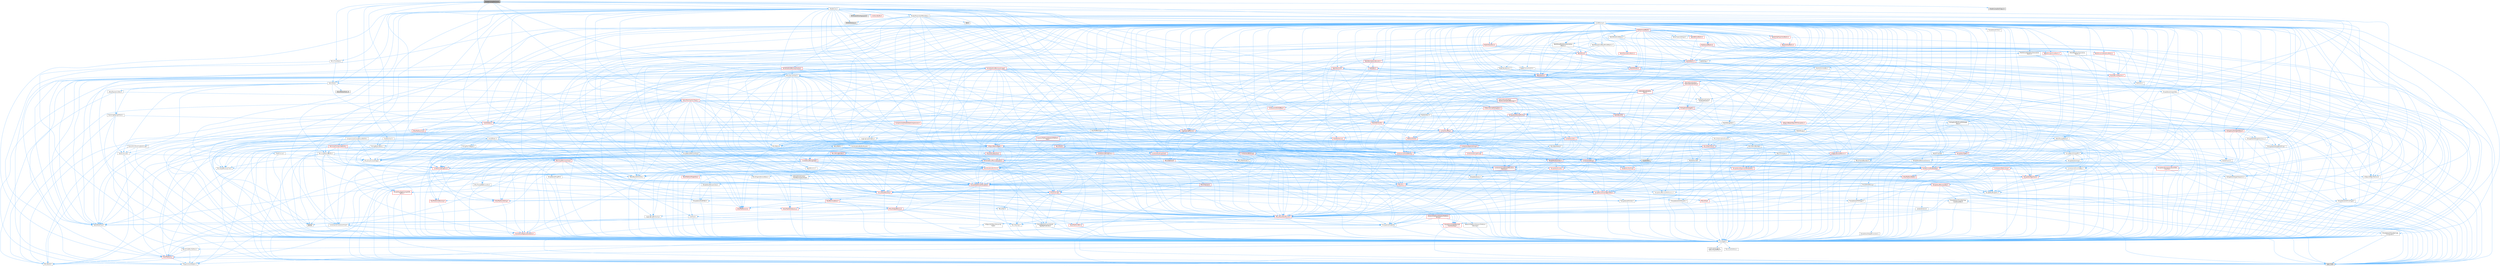 digraph "ShaderCompilerCore.h"
{
 // INTERACTIVE_SVG=YES
 // LATEX_PDF_SIZE
  bgcolor="transparent";
  edge [fontname=Helvetica,fontsize=10,labelfontname=Helvetica,labelfontsize=10];
  node [fontname=Helvetica,fontsize=10,shape=box,height=0.2,width=0.4];
  Node1 [id="Node000001",label="ShaderCompilerCore.h",height=0.2,width=0.4,color="gray40", fillcolor="grey60", style="filled", fontcolor="black",tooltip=" "];
  Node1 -> Node2 [id="edge1_Node000001_Node000002",color="steelblue1",style="solid",tooltip=" "];
  Node2 [id="Node000002",label="CoreMinimal.h",height=0.2,width=0.4,color="grey40", fillcolor="white", style="filled",URL="$d7/d67/CoreMinimal_8h.html",tooltip=" "];
  Node2 -> Node3 [id="edge2_Node000002_Node000003",color="steelblue1",style="solid",tooltip=" "];
  Node3 [id="Node000003",label="CoreTypes.h",height=0.2,width=0.4,color="grey40", fillcolor="white", style="filled",URL="$dc/dec/CoreTypes_8h.html",tooltip=" "];
  Node3 -> Node4 [id="edge3_Node000003_Node000004",color="steelblue1",style="solid",tooltip=" "];
  Node4 [id="Node000004",label="HAL/Platform.h",height=0.2,width=0.4,color="red", fillcolor="#FFF0F0", style="filled",URL="$d9/dd0/Platform_8h.html",tooltip=" "];
  Node4 -> Node5 [id="edge4_Node000004_Node000005",color="steelblue1",style="solid",tooltip=" "];
  Node5 [id="Node000005",label="Misc/Build.h",height=0.2,width=0.4,color="grey40", fillcolor="white", style="filled",URL="$d3/dbb/Build_8h.html",tooltip=" "];
  Node4 -> Node7 [id="edge5_Node000004_Node000007",color="steelblue1",style="solid",tooltip=" "];
  Node7 [id="Node000007",label="type_traits",height=0.2,width=0.4,color="grey60", fillcolor="#E0E0E0", style="filled",tooltip=" "];
  Node4 -> Node8 [id="edge6_Node000004_Node000008",color="steelblue1",style="solid",tooltip=" "];
  Node8 [id="Node000008",label="PreprocessorHelpers.h",height=0.2,width=0.4,color="grey40", fillcolor="white", style="filled",URL="$db/ddb/PreprocessorHelpers_8h.html",tooltip=" "];
  Node3 -> Node14 [id="edge7_Node000003_Node000014",color="steelblue1",style="solid",tooltip=" "];
  Node14 [id="Node000014",label="ProfilingDebugging\l/UMemoryDefines.h",height=0.2,width=0.4,color="grey40", fillcolor="white", style="filled",URL="$d2/da2/UMemoryDefines_8h.html",tooltip=" "];
  Node3 -> Node15 [id="edge8_Node000003_Node000015",color="steelblue1",style="solid",tooltip=" "];
  Node15 [id="Node000015",label="Misc/CoreMiscDefines.h",height=0.2,width=0.4,color="grey40", fillcolor="white", style="filled",URL="$da/d38/CoreMiscDefines_8h.html",tooltip=" "];
  Node15 -> Node4 [id="edge9_Node000015_Node000004",color="steelblue1",style="solid",tooltip=" "];
  Node15 -> Node8 [id="edge10_Node000015_Node000008",color="steelblue1",style="solid",tooltip=" "];
  Node3 -> Node16 [id="edge11_Node000003_Node000016",color="steelblue1",style="solid",tooltip=" "];
  Node16 [id="Node000016",label="Misc/CoreDefines.h",height=0.2,width=0.4,color="grey40", fillcolor="white", style="filled",URL="$d3/dd2/CoreDefines_8h.html",tooltip=" "];
  Node2 -> Node17 [id="edge12_Node000002_Node000017",color="steelblue1",style="solid",tooltip=" "];
  Node17 [id="Node000017",label="CoreFwd.h",height=0.2,width=0.4,color="grey40", fillcolor="white", style="filled",URL="$d1/d1e/CoreFwd_8h.html",tooltip=" "];
  Node17 -> Node3 [id="edge13_Node000017_Node000003",color="steelblue1",style="solid",tooltip=" "];
  Node17 -> Node18 [id="edge14_Node000017_Node000018",color="steelblue1",style="solid",tooltip=" "];
  Node18 [id="Node000018",label="Containers/ContainersFwd.h",height=0.2,width=0.4,color="grey40", fillcolor="white", style="filled",URL="$d4/d0a/ContainersFwd_8h.html",tooltip=" "];
  Node18 -> Node4 [id="edge15_Node000018_Node000004",color="steelblue1",style="solid",tooltip=" "];
  Node18 -> Node3 [id="edge16_Node000018_Node000003",color="steelblue1",style="solid",tooltip=" "];
  Node18 -> Node19 [id="edge17_Node000018_Node000019",color="steelblue1",style="solid",tooltip=" "];
  Node19 [id="Node000019",label="Traits/IsContiguousContainer.h",height=0.2,width=0.4,color="red", fillcolor="#FFF0F0", style="filled",URL="$d5/d3c/IsContiguousContainer_8h.html",tooltip=" "];
  Node19 -> Node3 [id="edge18_Node000019_Node000003",color="steelblue1",style="solid",tooltip=" "];
  Node17 -> Node22 [id="edge19_Node000017_Node000022",color="steelblue1",style="solid",tooltip=" "];
  Node22 [id="Node000022",label="Math/MathFwd.h",height=0.2,width=0.4,color="grey40", fillcolor="white", style="filled",URL="$d2/d10/MathFwd_8h.html",tooltip=" "];
  Node22 -> Node4 [id="edge20_Node000022_Node000004",color="steelblue1",style="solid",tooltip=" "];
  Node17 -> Node23 [id="edge21_Node000017_Node000023",color="steelblue1",style="solid",tooltip=" "];
  Node23 [id="Node000023",label="UObject/UObjectHierarchy\lFwd.h",height=0.2,width=0.4,color="grey40", fillcolor="white", style="filled",URL="$d3/d13/UObjectHierarchyFwd_8h.html",tooltip=" "];
  Node2 -> Node23 [id="edge22_Node000002_Node000023",color="steelblue1",style="solid",tooltip=" "];
  Node2 -> Node18 [id="edge23_Node000002_Node000018",color="steelblue1",style="solid",tooltip=" "];
  Node2 -> Node24 [id="edge24_Node000002_Node000024",color="steelblue1",style="solid",tooltip=" "];
  Node24 [id="Node000024",label="Misc/VarArgs.h",height=0.2,width=0.4,color="grey40", fillcolor="white", style="filled",URL="$d5/d6f/VarArgs_8h.html",tooltip=" "];
  Node24 -> Node3 [id="edge25_Node000024_Node000003",color="steelblue1",style="solid",tooltip=" "];
  Node2 -> Node25 [id="edge26_Node000002_Node000025",color="steelblue1",style="solid",tooltip=" "];
  Node25 [id="Node000025",label="Logging/LogVerbosity.h",height=0.2,width=0.4,color="grey40", fillcolor="white", style="filled",URL="$d2/d8f/LogVerbosity_8h.html",tooltip=" "];
  Node25 -> Node3 [id="edge27_Node000025_Node000003",color="steelblue1",style="solid",tooltip=" "];
  Node2 -> Node26 [id="edge28_Node000002_Node000026",color="steelblue1",style="solid",tooltip=" "];
  Node26 [id="Node000026",label="Misc/OutputDevice.h",height=0.2,width=0.4,color="red", fillcolor="#FFF0F0", style="filled",URL="$d7/d32/OutputDevice_8h.html",tooltip=" "];
  Node26 -> Node17 [id="edge29_Node000026_Node000017",color="steelblue1",style="solid",tooltip=" "];
  Node26 -> Node3 [id="edge30_Node000026_Node000003",color="steelblue1",style="solid",tooltip=" "];
  Node26 -> Node25 [id="edge31_Node000026_Node000025",color="steelblue1",style="solid",tooltip=" "];
  Node26 -> Node24 [id="edge32_Node000026_Node000024",color="steelblue1",style="solid",tooltip=" "];
  Node26 -> Node27 [id="edge33_Node000026_Node000027",color="steelblue1",style="solid",tooltip=" "];
  Node27 [id="Node000027",label="Templates/IsArrayOrRefOf\lTypeByPredicate.h",height=0.2,width=0.4,color="grey40", fillcolor="white", style="filled",URL="$d6/da1/IsArrayOrRefOfTypeByPredicate_8h.html",tooltip=" "];
  Node27 -> Node3 [id="edge34_Node000027_Node000003",color="steelblue1",style="solid",tooltip=" "];
  Node26 -> Node28 [id="edge35_Node000026_Node000028",color="steelblue1",style="solid",tooltip=" "];
  Node28 [id="Node000028",label="Templates/IsValidVariadic\lFunctionArg.h",height=0.2,width=0.4,color="red", fillcolor="#FFF0F0", style="filled",URL="$d0/dc8/IsValidVariadicFunctionArg_8h.html",tooltip=" "];
  Node28 -> Node3 [id="edge36_Node000028_Node000003",color="steelblue1",style="solid",tooltip=" "];
  Node28 -> Node7 [id="edge37_Node000028_Node000007",color="steelblue1",style="solid",tooltip=" "];
  Node2 -> Node32 [id="edge38_Node000002_Node000032",color="steelblue1",style="solid",tooltip=" "];
  Node32 [id="Node000032",label="HAL/PlatformCrt.h",height=0.2,width=0.4,color="red", fillcolor="#FFF0F0", style="filled",URL="$d8/d75/PlatformCrt_8h.html",tooltip=" "];
  Node2 -> Node42 [id="edge39_Node000002_Node000042",color="steelblue1",style="solid",tooltip=" "];
  Node42 [id="Node000042",label="HAL/PlatformMisc.h",height=0.2,width=0.4,color="red", fillcolor="#FFF0F0", style="filled",URL="$d0/df5/PlatformMisc_8h.html",tooltip=" "];
  Node42 -> Node3 [id="edge40_Node000042_Node000003",color="steelblue1",style="solid",tooltip=" "];
  Node2 -> Node61 [id="edge41_Node000002_Node000061",color="steelblue1",style="solid",tooltip=" "];
  Node61 [id="Node000061",label="Misc/AssertionMacros.h",height=0.2,width=0.4,color="red", fillcolor="#FFF0F0", style="filled",URL="$d0/dfa/AssertionMacros_8h.html",tooltip=" "];
  Node61 -> Node3 [id="edge42_Node000061_Node000003",color="steelblue1",style="solid",tooltip=" "];
  Node61 -> Node4 [id="edge43_Node000061_Node000004",color="steelblue1",style="solid",tooltip=" "];
  Node61 -> Node42 [id="edge44_Node000061_Node000042",color="steelblue1",style="solid",tooltip=" "];
  Node61 -> Node8 [id="edge45_Node000061_Node000008",color="steelblue1",style="solid",tooltip=" "];
  Node61 -> Node62 [id="edge46_Node000061_Node000062",color="steelblue1",style="solid",tooltip=" "];
  Node62 [id="Node000062",label="Templates/EnableIf.h",height=0.2,width=0.4,color="grey40", fillcolor="white", style="filled",URL="$d7/d60/EnableIf_8h.html",tooltip=" "];
  Node62 -> Node3 [id="edge47_Node000062_Node000003",color="steelblue1",style="solid",tooltip=" "];
  Node61 -> Node27 [id="edge48_Node000061_Node000027",color="steelblue1",style="solid",tooltip=" "];
  Node61 -> Node28 [id="edge49_Node000061_Node000028",color="steelblue1",style="solid",tooltip=" "];
  Node61 -> Node24 [id="edge50_Node000061_Node000024",color="steelblue1",style="solid",tooltip=" "];
  Node61 -> Node69 [id="edge51_Node000061_Node000069",color="steelblue1",style="solid",tooltip=" "];
  Node69 [id="Node000069",label="atomic",height=0.2,width=0.4,color="grey60", fillcolor="#E0E0E0", style="filled",tooltip=" "];
  Node2 -> Node70 [id="edge52_Node000002_Node000070",color="steelblue1",style="solid",tooltip=" "];
  Node70 [id="Node000070",label="Templates/IsPointer.h",height=0.2,width=0.4,color="grey40", fillcolor="white", style="filled",URL="$d7/d05/IsPointer_8h.html",tooltip=" "];
  Node70 -> Node3 [id="edge53_Node000070_Node000003",color="steelblue1",style="solid",tooltip=" "];
  Node2 -> Node71 [id="edge54_Node000002_Node000071",color="steelblue1",style="solid",tooltip=" "];
  Node71 [id="Node000071",label="HAL/PlatformMemory.h",height=0.2,width=0.4,color="red", fillcolor="#FFF0F0", style="filled",URL="$de/d68/PlatformMemory_8h.html",tooltip=" "];
  Node71 -> Node3 [id="edge55_Node000071_Node000003",color="steelblue1",style="solid",tooltip=" "];
  Node2 -> Node54 [id="edge56_Node000002_Node000054",color="steelblue1",style="solid",tooltip=" "];
  Node54 [id="Node000054",label="HAL/PlatformAtomics.h",height=0.2,width=0.4,color="red", fillcolor="#FFF0F0", style="filled",URL="$d3/d36/PlatformAtomics_8h.html",tooltip=" "];
  Node54 -> Node3 [id="edge57_Node000054_Node000003",color="steelblue1",style="solid",tooltip=" "];
  Node2 -> Node76 [id="edge58_Node000002_Node000076",color="steelblue1",style="solid",tooltip=" "];
  Node76 [id="Node000076",label="Misc/Exec.h",height=0.2,width=0.4,color="grey40", fillcolor="white", style="filled",URL="$de/ddb/Exec_8h.html",tooltip=" "];
  Node76 -> Node3 [id="edge59_Node000076_Node000003",color="steelblue1",style="solid",tooltip=" "];
  Node76 -> Node61 [id="edge60_Node000076_Node000061",color="steelblue1",style="solid",tooltip=" "];
  Node2 -> Node77 [id="edge61_Node000002_Node000077",color="steelblue1",style="solid",tooltip=" "];
  Node77 [id="Node000077",label="HAL/MemoryBase.h",height=0.2,width=0.4,color="red", fillcolor="#FFF0F0", style="filled",URL="$d6/d9f/MemoryBase_8h.html",tooltip=" "];
  Node77 -> Node3 [id="edge62_Node000077_Node000003",color="steelblue1",style="solid",tooltip=" "];
  Node77 -> Node54 [id="edge63_Node000077_Node000054",color="steelblue1",style="solid",tooltip=" "];
  Node77 -> Node32 [id="edge64_Node000077_Node000032",color="steelblue1",style="solid",tooltip=" "];
  Node77 -> Node76 [id="edge65_Node000077_Node000076",color="steelblue1",style="solid",tooltip=" "];
  Node77 -> Node26 [id="edge66_Node000077_Node000026",color="steelblue1",style="solid",tooltip=" "];
  Node2 -> Node87 [id="edge67_Node000002_Node000087",color="steelblue1",style="solid",tooltip=" "];
  Node87 [id="Node000087",label="HAL/UnrealMemory.h",height=0.2,width=0.4,color="red", fillcolor="#FFF0F0", style="filled",URL="$d9/d96/UnrealMemory_8h.html",tooltip=" "];
  Node87 -> Node3 [id="edge68_Node000087_Node000003",color="steelblue1",style="solid",tooltip=" "];
  Node87 -> Node77 [id="edge69_Node000087_Node000077",color="steelblue1",style="solid",tooltip=" "];
  Node87 -> Node71 [id="edge70_Node000087_Node000071",color="steelblue1",style="solid",tooltip=" "];
  Node87 -> Node70 [id="edge71_Node000087_Node000070",color="steelblue1",style="solid",tooltip=" "];
  Node2 -> Node89 [id="edge72_Node000002_Node000089",color="steelblue1",style="solid",tooltip=" "];
  Node89 [id="Node000089",label="Templates/IsArithmetic.h",height=0.2,width=0.4,color="grey40", fillcolor="white", style="filled",URL="$d2/d5d/IsArithmetic_8h.html",tooltip=" "];
  Node89 -> Node3 [id="edge73_Node000089_Node000003",color="steelblue1",style="solid",tooltip=" "];
  Node2 -> Node83 [id="edge74_Node000002_Node000083",color="steelblue1",style="solid",tooltip=" "];
  Node83 [id="Node000083",label="Templates/AndOrNot.h",height=0.2,width=0.4,color="grey40", fillcolor="white", style="filled",URL="$db/d0a/AndOrNot_8h.html",tooltip=" "];
  Node83 -> Node3 [id="edge75_Node000083_Node000003",color="steelblue1",style="solid",tooltip=" "];
  Node2 -> Node90 [id="edge76_Node000002_Node000090",color="steelblue1",style="solid",tooltip=" "];
  Node90 [id="Node000090",label="Templates/IsPODType.h",height=0.2,width=0.4,color="grey40", fillcolor="white", style="filled",URL="$d7/db1/IsPODType_8h.html",tooltip=" "];
  Node90 -> Node3 [id="edge77_Node000090_Node000003",color="steelblue1",style="solid",tooltip=" "];
  Node2 -> Node91 [id="edge78_Node000002_Node000091",color="steelblue1",style="solid",tooltip=" "];
  Node91 [id="Node000091",label="Templates/IsUECoreType.h",height=0.2,width=0.4,color="grey40", fillcolor="white", style="filled",URL="$d1/db8/IsUECoreType_8h.html",tooltip=" "];
  Node91 -> Node3 [id="edge79_Node000091_Node000003",color="steelblue1",style="solid",tooltip=" "];
  Node91 -> Node7 [id="edge80_Node000091_Node000007",color="steelblue1",style="solid",tooltip=" "];
  Node2 -> Node84 [id="edge81_Node000002_Node000084",color="steelblue1",style="solid",tooltip=" "];
  Node84 [id="Node000084",label="Templates/IsTriviallyCopy\lConstructible.h",height=0.2,width=0.4,color="grey40", fillcolor="white", style="filled",URL="$d3/d78/IsTriviallyCopyConstructible_8h.html",tooltip=" "];
  Node84 -> Node3 [id="edge82_Node000084_Node000003",color="steelblue1",style="solid",tooltip=" "];
  Node84 -> Node7 [id="edge83_Node000084_Node000007",color="steelblue1",style="solid",tooltip=" "];
  Node2 -> Node92 [id="edge84_Node000002_Node000092",color="steelblue1",style="solid",tooltip=" "];
  Node92 [id="Node000092",label="Templates/UnrealTypeTraits.h",height=0.2,width=0.4,color="red", fillcolor="#FFF0F0", style="filled",URL="$d2/d2d/UnrealTypeTraits_8h.html",tooltip=" "];
  Node92 -> Node3 [id="edge85_Node000092_Node000003",color="steelblue1",style="solid",tooltip=" "];
  Node92 -> Node70 [id="edge86_Node000092_Node000070",color="steelblue1",style="solid",tooltip=" "];
  Node92 -> Node61 [id="edge87_Node000092_Node000061",color="steelblue1",style="solid",tooltip=" "];
  Node92 -> Node83 [id="edge88_Node000092_Node000083",color="steelblue1",style="solid",tooltip=" "];
  Node92 -> Node62 [id="edge89_Node000092_Node000062",color="steelblue1",style="solid",tooltip=" "];
  Node92 -> Node89 [id="edge90_Node000092_Node000089",color="steelblue1",style="solid",tooltip=" "];
  Node92 -> Node90 [id="edge91_Node000092_Node000090",color="steelblue1",style="solid",tooltip=" "];
  Node92 -> Node91 [id="edge92_Node000092_Node000091",color="steelblue1",style="solid",tooltip=" "];
  Node92 -> Node84 [id="edge93_Node000092_Node000084",color="steelblue1",style="solid",tooltip=" "];
  Node2 -> Node62 [id="edge94_Node000002_Node000062",color="steelblue1",style="solid",tooltip=" "];
  Node2 -> Node94 [id="edge95_Node000002_Node000094",color="steelblue1",style="solid",tooltip=" "];
  Node94 [id="Node000094",label="Templates/RemoveReference.h",height=0.2,width=0.4,color="grey40", fillcolor="white", style="filled",URL="$da/dbe/RemoveReference_8h.html",tooltip=" "];
  Node94 -> Node3 [id="edge96_Node000094_Node000003",color="steelblue1",style="solid",tooltip=" "];
  Node2 -> Node95 [id="edge97_Node000002_Node000095",color="steelblue1",style="solid",tooltip=" "];
  Node95 [id="Node000095",label="Templates/IntegralConstant.h",height=0.2,width=0.4,color="grey40", fillcolor="white", style="filled",URL="$db/d1b/IntegralConstant_8h.html",tooltip=" "];
  Node95 -> Node3 [id="edge98_Node000095_Node000003",color="steelblue1",style="solid",tooltip=" "];
  Node2 -> Node96 [id="edge99_Node000002_Node000096",color="steelblue1",style="solid",tooltip=" "];
  Node96 [id="Node000096",label="Templates/IsClass.h",height=0.2,width=0.4,color="grey40", fillcolor="white", style="filled",URL="$db/dcb/IsClass_8h.html",tooltip=" "];
  Node96 -> Node3 [id="edge100_Node000096_Node000003",color="steelblue1",style="solid",tooltip=" "];
  Node2 -> Node97 [id="edge101_Node000002_Node000097",color="steelblue1",style="solid",tooltip=" "];
  Node97 [id="Node000097",label="Templates/TypeCompatible\lBytes.h",height=0.2,width=0.4,color="red", fillcolor="#FFF0F0", style="filled",URL="$df/d0a/TypeCompatibleBytes_8h.html",tooltip=" "];
  Node97 -> Node3 [id="edge102_Node000097_Node000003",color="steelblue1",style="solid",tooltip=" "];
  Node97 -> Node7 [id="edge103_Node000097_Node000007",color="steelblue1",style="solid",tooltip=" "];
  Node2 -> Node19 [id="edge104_Node000002_Node000019",color="steelblue1",style="solid",tooltip=" "];
  Node2 -> Node98 [id="edge105_Node000002_Node000098",color="steelblue1",style="solid",tooltip=" "];
  Node98 [id="Node000098",label="Templates/UnrealTemplate.h",height=0.2,width=0.4,color="red", fillcolor="#FFF0F0", style="filled",URL="$d4/d24/UnrealTemplate_8h.html",tooltip=" "];
  Node98 -> Node3 [id="edge106_Node000098_Node000003",color="steelblue1",style="solid",tooltip=" "];
  Node98 -> Node70 [id="edge107_Node000098_Node000070",color="steelblue1",style="solid",tooltip=" "];
  Node98 -> Node87 [id="edge108_Node000098_Node000087",color="steelblue1",style="solid",tooltip=" "];
  Node98 -> Node92 [id="edge109_Node000098_Node000092",color="steelblue1",style="solid",tooltip=" "];
  Node98 -> Node94 [id="edge110_Node000098_Node000094",color="steelblue1",style="solid",tooltip=" "];
  Node98 -> Node64 [id="edge111_Node000098_Node000064",color="steelblue1",style="solid",tooltip=" "];
  Node64 [id="Node000064",label="Templates/Requires.h",height=0.2,width=0.4,color="grey40", fillcolor="white", style="filled",URL="$dc/d96/Requires_8h.html",tooltip=" "];
  Node64 -> Node62 [id="edge112_Node000064_Node000062",color="steelblue1",style="solid",tooltip=" "];
  Node64 -> Node7 [id="edge113_Node000064_Node000007",color="steelblue1",style="solid",tooltip=" "];
  Node98 -> Node97 [id="edge114_Node000098_Node000097",color="steelblue1",style="solid",tooltip=" "];
  Node98 -> Node19 [id="edge115_Node000098_Node000019",color="steelblue1",style="solid",tooltip=" "];
  Node98 -> Node7 [id="edge116_Node000098_Node000007",color="steelblue1",style="solid",tooltip=" "];
  Node2 -> Node47 [id="edge117_Node000002_Node000047",color="steelblue1",style="solid",tooltip=" "];
  Node47 [id="Node000047",label="Math/NumericLimits.h",height=0.2,width=0.4,color="grey40", fillcolor="white", style="filled",URL="$df/d1b/NumericLimits_8h.html",tooltip=" "];
  Node47 -> Node3 [id="edge118_Node000047_Node000003",color="steelblue1",style="solid",tooltip=" "];
  Node2 -> Node102 [id="edge119_Node000002_Node000102",color="steelblue1",style="solid",tooltip=" "];
  Node102 [id="Node000102",label="HAL/PlatformMath.h",height=0.2,width=0.4,color="red", fillcolor="#FFF0F0", style="filled",URL="$dc/d53/PlatformMath_8h.html",tooltip=" "];
  Node102 -> Node3 [id="edge120_Node000102_Node000003",color="steelblue1",style="solid",tooltip=" "];
  Node2 -> Node85 [id="edge121_Node000002_Node000085",color="steelblue1",style="solid",tooltip=" "];
  Node85 [id="Node000085",label="Templates/IsTriviallyCopy\lAssignable.h",height=0.2,width=0.4,color="grey40", fillcolor="white", style="filled",URL="$d2/df2/IsTriviallyCopyAssignable_8h.html",tooltip=" "];
  Node85 -> Node3 [id="edge122_Node000085_Node000003",color="steelblue1",style="solid",tooltip=" "];
  Node85 -> Node7 [id="edge123_Node000085_Node000007",color="steelblue1",style="solid",tooltip=" "];
  Node2 -> Node110 [id="edge124_Node000002_Node000110",color="steelblue1",style="solid",tooltip=" "];
  Node110 [id="Node000110",label="Templates/MemoryOps.h",height=0.2,width=0.4,color="red", fillcolor="#FFF0F0", style="filled",URL="$db/dea/MemoryOps_8h.html",tooltip=" "];
  Node110 -> Node3 [id="edge125_Node000110_Node000003",color="steelblue1",style="solid",tooltip=" "];
  Node110 -> Node87 [id="edge126_Node000110_Node000087",color="steelblue1",style="solid",tooltip=" "];
  Node110 -> Node85 [id="edge127_Node000110_Node000085",color="steelblue1",style="solid",tooltip=" "];
  Node110 -> Node84 [id="edge128_Node000110_Node000084",color="steelblue1",style="solid",tooltip=" "];
  Node110 -> Node64 [id="edge129_Node000110_Node000064",color="steelblue1",style="solid",tooltip=" "];
  Node110 -> Node92 [id="edge130_Node000110_Node000092",color="steelblue1",style="solid",tooltip=" "];
  Node110 -> Node7 [id="edge131_Node000110_Node000007",color="steelblue1",style="solid",tooltip=" "];
  Node2 -> Node111 [id="edge132_Node000002_Node000111",color="steelblue1",style="solid",tooltip=" "];
  Node111 [id="Node000111",label="Containers/ContainerAllocation\lPolicies.h",height=0.2,width=0.4,color="red", fillcolor="#FFF0F0", style="filled",URL="$d7/dff/ContainerAllocationPolicies_8h.html",tooltip=" "];
  Node111 -> Node3 [id="edge133_Node000111_Node000003",color="steelblue1",style="solid",tooltip=" "];
  Node111 -> Node111 [id="edge134_Node000111_Node000111",color="steelblue1",style="solid",tooltip=" "];
  Node111 -> Node102 [id="edge135_Node000111_Node000102",color="steelblue1",style="solid",tooltip=" "];
  Node111 -> Node87 [id="edge136_Node000111_Node000087",color="steelblue1",style="solid",tooltip=" "];
  Node111 -> Node47 [id="edge137_Node000111_Node000047",color="steelblue1",style="solid",tooltip=" "];
  Node111 -> Node61 [id="edge138_Node000111_Node000061",color="steelblue1",style="solid",tooltip=" "];
  Node111 -> Node110 [id="edge139_Node000111_Node000110",color="steelblue1",style="solid",tooltip=" "];
  Node111 -> Node97 [id="edge140_Node000111_Node000097",color="steelblue1",style="solid",tooltip=" "];
  Node111 -> Node7 [id="edge141_Node000111_Node000007",color="steelblue1",style="solid",tooltip=" "];
  Node2 -> Node114 [id="edge142_Node000002_Node000114",color="steelblue1",style="solid",tooltip=" "];
  Node114 [id="Node000114",label="Templates/IsEnumClass.h",height=0.2,width=0.4,color="grey40", fillcolor="white", style="filled",URL="$d7/d15/IsEnumClass_8h.html",tooltip=" "];
  Node114 -> Node3 [id="edge143_Node000114_Node000003",color="steelblue1",style="solid",tooltip=" "];
  Node114 -> Node83 [id="edge144_Node000114_Node000083",color="steelblue1",style="solid",tooltip=" "];
  Node2 -> Node115 [id="edge145_Node000002_Node000115",color="steelblue1",style="solid",tooltip=" "];
  Node115 [id="Node000115",label="HAL/PlatformProperties.h",height=0.2,width=0.4,color="red", fillcolor="#FFF0F0", style="filled",URL="$d9/db0/PlatformProperties_8h.html",tooltip=" "];
  Node115 -> Node3 [id="edge146_Node000115_Node000003",color="steelblue1",style="solid",tooltip=" "];
  Node2 -> Node118 [id="edge147_Node000002_Node000118",color="steelblue1",style="solid",tooltip=" "];
  Node118 [id="Node000118",label="Misc/EngineVersionBase.h",height=0.2,width=0.4,color="grey40", fillcolor="white", style="filled",URL="$d5/d2b/EngineVersionBase_8h.html",tooltip=" "];
  Node118 -> Node3 [id="edge148_Node000118_Node000003",color="steelblue1",style="solid",tooltip=" "];
  Node2 -> Node119 [id="edge149_Node000002_Node000119",color="steelblue1",style="solid",tooltip=" "];
  Node119 [id="Node000119",label="Internationalization\l/TextNamespaceFwd.h",height=0.2,width=0.4,color="grey40", fillcolor="white", style="filled",URL="$d8/d97/TextNamespaceFwd_8h.html",tooltip=" "];
  Node119 -> Node3 [id="edge150_Node000119_Node000003",color="steelblue1",style="solid",tooltip=" "];
  Node2 -> Node120 [id="edge151_Node000002_Node000120",color="steelblue1",style="solid",tooltip=" "];
  Node120 [id="Node000120",label="Serialization/Archive.h",height=0.2,width=0.4,color="red", fillcolor="#FFF0F0", style="filled",URL="$d7/d3b/Archive_8h.html",tooltip=" "];
  Node120 -> Node17 [id="edge152_Node000120_Node000017",color="steelblue1",style="solid",tooltip=" "];
  Node120 -> Node3 [id="edge153_Node000120_Node000003",color="steelblue1",style="solid",tooltip=" "];
  Node120 -> Node115 [id="edge154_Node000120_Node000115",color="steelblue1",style="solid",tooltip=" "];
  Node120 -> Node119 [id="edge155_Node000120_Node000119",color="steelblue1",style="solid",tooltip=" "];
  Node120 -> Node22 [id="edge156_Node000120_Node000022",color="steelblue1",style="solid",tooltip=" "];
  Node120 -> Node61 [id="edge157_Node000120_Node000061",color="steelblue1",style="solid",tooltip=" "];
  Node120 -> Node5 [id="edge158_Node000120_Node000005",color="steelblue1",style="solid",tooltip=" "];
  Node120 -> Node118 [id="edge159_Node000120_Node000118",color="steelblue1",style="solid",tooltip=" "];
  Node120 -> Node24 [id="edge160_Node000120_Node000024",color="steelblue1",style="solid",tooltip=" "];
  Node120 -> Node62 [id="edge161_Node000120_Node000062",color="steelblue1",style="solid",tooltip=" "];
  Node120 -> Node27 [id="edge162_Node000120_Node000027",color="steelblue1",style="solid",tooltip=" "];
  Node120 -> Node114 [id="edge163_Node000120_Node000114",color="steelblue1",style="solid",tooltip=" "];
  Node120 -> Node28 [id="edge164_Node000120_Node000028",color="steelblue1",style="solid",tooltip=" "];
  Node120 -> Node98 [id="edge165_Node000120_Node000098",color="steelblue1",style="solid",tooltip=" "];
  Node120 -> Node123 [id="edge166_Node000120_Node000123",color="steelblue1",style="solid",tooltip=" "];
  Node123 [id="Node000123",label="UObject/ObjectVersion.h",height=0.2,width=0.4,color="grey40", fillcolor="white", style="filled",URL="$da/d63/ObjectVersion_8h.html",tooltip=" "];
  Node123 -> Node3 [id="edge167_Node000123_Node000003",color="steelblue1",style="solid",tooltip=" "];
  Node2 -> Node124 [id="edge168_Node000002_Node000124",color="steelblue1",style="solid",tooltip=" "];
  Node124 [id="Node000124",label="Templates/Less.h",height=0.2,width=0.4,color="grey40", fillcolor="white", style="filled",URL="$de/dc8/Less_8h.html",tooltip=" "];
  Node124 -> Node3 [id="edge169_Node000124_Node000003",color="steelblue1",style="solid",tooltip=" "];
  Node124 -> Node98 [id="edge170_Node000124_Node000098",color="steelblue1",style="solid",tooltip=" "];
  Node2 -> Node125 [id="edge171_Node000002_Node000125",color="steelblue1",style="solid",tooltip=" "];
  Node125 [id="Node000125",label="Templates/Sorting.h",height=0.2,width=0.4,color="red", fillcolor="#FFF0F0", style="filled",URL="$d3/d9e/Sorting_8h.html",tooltip=" "];
  Node125 -> Node3 [id="edge172_Node000125_Node000003",color="steelblue1",style="solid",tooltip=" "];
  Node125 -> Node102 [id="edge173_Node000125_Node000102",color="steelblue1",style="solid",tooltip=" "];
  Node125 -> Node124 [id="edge174_Node000125_Node000124",color="steelblue1",style="solid",tooltip=" "];
  Node2 -> Node136 [id="edge175_Node000002_Node000136",color="steelblue1",style="solid",tooltip=" "];
  Node136 [id="Node000136",label="Misc/Char.h",height=0.2,width=0.4,color="red", fillcolor="#FFF0F0", style="filled",URL="$d0/d58/Char_8h.html",tooltip=" "];
  Node136 -> Node3 [id="edge176_Node000136_Node000003",color="steelblue1",style="solid",tooltip=" "];
  Node136 -> Node7 [id="edge177_Node000136_Node000007",color="steelblue1",style="solid",tooltip=" "];
  Node2 -> Node139 [id="edge178_Node000002_Node000139",color="steelblue1",style="solid",tooltip=" "];
  Node139 [id="Node000139",label="GenericPlatform/GenericPlatform\lStricmp.h",height=0.2,width=0.4,color="grey40", fillcolor="white", style="filled",URL="$d2/d86/GenericPlatformStricmp_8h.html",tooltip=" "];
  Node139 -> Node3 [id="edge179_Node000139_Node000003",color="steelblue1",style="solid",tooltip=" "];
  Node2 -> Node140 [id="edge180_Node000002_Node000140",color="steelblue1",style="solid",tooltip=" "];
  Node140 [id="Node000140",label="GenericPlatform/GenericPlatform\lString.h",height=0.2,width=0.4,color="red", fillcolor="#FFF0F0", style="filled",URL="$dd/d20/GenericPlatformString_8h.html",tooltip=" "];
  Node140 -> Node3 [id="edge181_Node000140_Node000003",color="steelblue1",style="solid",tooltip=" "];
  Node140 -> Node139 [id="edge182_Node000140_Node000139",color="steelblue1",style="solid",tooltip=" "];
  Node140 -> Node62 [id="edge183_Node000140_Node000062",color="steelblue1",style="solid",tooltip=" "];
  Node140 -> Node7 [id="edge184_Node000140_Node000007",color="steelblue1",style="solid",tooltip=" "];
  Node2 -> Node73 [id="edge185_Node000002_Node000073",color="steelblue1",style="solid",tooltip=" "];
  Node73 [id="Node000073",label="HAL/PlatformString.h",height=0.2,width=0.4,color="red", fillcolor="#FFF0F0", style="filled",URL="$db/db5/PlatformString_8h.html",tooltip=" "];
  Node73 -> Node3 [id="edge186_Node000073_Node000003",color="steelblue1",style="solid",tooltip=" "];
  Node2 -> Node143 [id="edge187_Node000002_Node000143",color="steelblue1",style="solid",tooltip=" "];
  Node143 [id="Node000143",label="Misc/CString.h",height=0.2,width=0.4,color="red", fillcolor="#FFF0F0", style="filled",URL="$d2/d49/CString_8h.html",tooltip=" "];
  Node143 -> Node3 [id="edge188_Node000143_Node000003",color="steelblue1",style="solid",tooltip=" "];
  Node143 -> Node32 [id="edge189_Node000143_Node000032",color="steelblue1",style="solid",tooltip=" "];
  Node143 -> Node73 [id="edge190_Node000143_Node000073",color="steelblue1",style="solid",tooltip=" "];
  Node143 -> Node61 [id="edge191_Node000143_Node000061",color="steelblue1",style="solid",tooltip=" "];
  Node143 -> Node136 [id="edge192_Node000143_Node000136",color="steelblue1",style="solid",tooltip=" "];
  Node143 -> Node24 [id="edge193_Node000143_Node000024",color="steelblue1",style="solid",tooltip=" "];
  Node143 -> Node27 [id="edge194_Node000143_Node000027",color="steelblue1",style="solid",tooltip=" "];
  Node143 -> Node28 [id="edge195_Node000143_Node000028",color="steelblue1",style="solid",tooltip=" "];
  Node2 -> Node144 [id="edge196_Node000002_Node000144",color="steelblue1",style="solid",tooltip=" "];
  Node144 [id="Node000144",label="Misc/Crc.h",height=0.2,width=0.4,color="red", fillcolor="#FFF0F0", style="filled",URL="$d4/dd2/Crc_8h.html",tooltip=" "];
  Node144 -> Node3 [id="edge197_Node000144_Node000003",color="steelblue1",style="solid",tooltip=" "];
  Node144 -> Node73 [id="edge198_Node000144_Node000073",color="steelblue1",style="solid",tooltip=" "];
  Node144 -> Node61 [id="edge199_Node000144_Node000061",color="steelblue1",style="solid",tooltip=" "];
  Node144 -> Node143 [id="edge200_Node000144_Node000143",color="steelblue1",style="solid",tooltip=" "];
  Node144 -> Node136 [id="edge201_Node000144_Node000136",color="steelblue1",style="solid",tooltip=" "];
  Node144 -> Node92 [id="edge202_Node000144_Node000092",color="steelblue1",style="solid",tooltip=" "];
  Node2 -> Node135 [id="edge203_Node000002_Node000135",color="steelblue1",style="solid",tooltip=" "];
  Node135 [id="Node000135",label="Math/UnrealMathUtility.h",height=0.2,width=0.4,color="red", fillcolor="#FFF0F0", style="filled",URL="$db/db8/UnrealMathUtility_8h.html",tooltip=" "];
  Node135 -> Node3 [id="edge204_Node000135_Node000003",color="steelblue1",style="solid",tooltip=" "];
  Node135 -> Node61 [id="edge205_Node000135_Node000061",color="steelblue1",style="solid",tooltip=" "];
  Node135 -> Node102 [id="edge206_Node000135_Node000102",color="steelblue1",style="solid",tooltip=" "];
  Node135 -> Node22 [id="edge207_Node000135_Node000022",color="steelblue1",style="solid",tooltip=" "];
  Node135 -> Node64 [id="edge208_Node000135_Node000064",color="steelblue1",style="solid",tooltip=" "];
  Node2 -> Node145 [id="edge209_Node000002_Node000145",color="steelblue1",style="solid",tooltip=" "];
  Node145 [id="Node000145",label="Containers/UnrealString.h",height=0.2,width=0.4,color="red", fillcolor="#FFF0F0", style="filled",URL="$d5/dba/UnrealString_8h.html",tooltip=" "];
  Node2 -> Node149 [id="edge210_Node000002_Node000149",color="steelblue1",style="solid",tooltip=" "];
  Node149 [id="Node000149",label="Containers/Array.h",height=0.2,width=0.4,color="red", fillcolor="#FFF0F0", style="filled",URL="$df/dd0/Array_8h.html",tooltip=" "];
  Node149 -> Node3 [id="edge211_Node000149_Node000003",color="steelblue1",style="solid",tooltip=" "];
  Node149 -> Node61 [id="edge212_Node000149_Node000061",color="steelblue1",style="solid",tooltip=" "];
  Node149 -> Node87 [id="edge213_Node000149_Node000087",color="steelblue1",style="solid",tooltip=" "];
  Node149 -> Node92 [id="edge214_Node000149_Node000092",color="steelblue1",style="solid",tooltip=" "];
  Node149 -> Node98 [id="edge215_Node000149_Node000098",color="steelblue1",style="solid",tooltip=" "];
  Node149 -> Node111 [id="edge216_Node000149_Node000111",color="steelblue1",style="solid",tooltip=" "];
  Node149 -> Node120 [id="edge217_Node000149_Node000120",color="steelblue1",style="solid",tooltip=" "];
  Node149 -> Node128 [id="edge218_Node000149_Node000128",color="steelblue1",style="solid",tooltip=" "];
  Node128 [id="Node000128",label="Templates/Invoke.h",height=0.2,width=0.4,color="red", fillcolor="#FFF0F0", style="filled",URL="$d7/deb/Invoke_8h.html",tooltip=" "];
  Node128 -> Node3 [id="edge219_Node000128_Node000003",color="steelblue1",style="solid",tooltip=" "];
  Node128 -> Node98 [id="edge220_Node000128_Node000098",color="steelblue1",style="solid",tooltip=" "];
  Node128 -> Node7 [id="edge221_Node000128_Node000007",color="steelblue1",style="solid",tooltip=" "];
  Node149 -> Node124 [id="edge222_Node000149_Node000124",color="steelblue1",style="solid",tooltip=" "];
  Node149 -> Node64 [id="edge223_Node000149_Node000064",color="steelblue1",style="solid",tooltip=" "];
  Node149 -> Node125 [id="edge224_Node000149_Node000125",color="steelblue1",style="solid",tooltip=" "];
  Node149 -> Node172 [id="edge225_Node000149_Node000172",color="steelblue1",style="solid",tooltip=" "];
  Node172 [id="Node000172",label="Templates/AlignmentTemplates.h",height=0.2,width=0.4,color="red", fillcolor="#FFF0F0", style="filled",URL="$dd/d32/AlignmentTemplates_8h.html",tooltip=" "];
  Node172 -> Node3 [id="edge226_Node000172_Node000003",color="steelblue1",style="solid",tooltip=" "];
  Node172 -> Node70 [id="edge227_Node000172_Node000070",color="steelblue1",style="solid",tooltip=" "];
  Node149 -> Node7 [id="edge228_Node000149_Node000007",color="steelblue1",style="solid",tooltip=" "];
  Node2 -> Node173 [id="edge229_Node000002_Node000173",color="steelblue1",style="solid",tooltip=" "];
  Node173 [id="Node000173",label="Misc/FrameNumber.h",height=0.2,width=0.4,color="grey40", fillcolor="white", style="filled",URL="$dd/dbd/FrameNumber_8h.html",tooltip=" "];
  Node173 -> Node3 [id="edge230_Node000173_Node000003",color="steelblue1",style="solid",tooltip=" "];
  Node173 -> Node47 [id="edge231_Node000173_Node000047",color="steelblue1",style="solid",tooltip=" "];
  Node173 -> Node135 [id="edge232_Node000173_Node000135",color="steelblue1",style="solid",tooltip=" "];
  Node173 -> Node62 [id="edge233_Node000173_Node000062",color="steelblue1",style="solid",tooltip=" "];
  Node173 -> Node92 [id="edge234_Node000173_Node000092",color="steelblue1",style="solid",tooltip=" "];
  Node2 -> Node174 [id="edge235_Node000002_Node000174",color="steelblue1",style="solid",tooltip=" "];
  Node174 [id="Node000174",label="Misc/Timespan.h",height=0.2,width=0.4,color="grey40", fillcolor="white", style="filled",URL="$da/dd9/Timespan_8h.html",tooltip=" "];
  Node174 -> Node3 [id="edge236_Node000174_Node000003",color="steelblue1",style="solid",tooltip=" "];
  Node174 -> Node175 [id="edge237_Node000174_Node000175",color="steelblue1",style="solid",tooltip=" "];
  Node175 [id="Node000175",label="Math/Interval.h",height=0.2,width=0.4,color="grey40", fillcolor="white", style="filled",URL="$d1/d55/Interval_8h.html",tooltip=" "];
  Node175 -> Node3 [id="edge238_Node000175_Node000003",color="steelblue1",style="solid",tooltip=" "];
  Node175 -> Node89 [id="edge239_Node000175_Node000089",color="steelblue1",style="solid",tooltip=" "];
  Node175 -> Node92 [id="edge240_Node000175_Node000092",color="steelblue1",style="solid",tooltip=" "];
  Node175 -> Node47 [id="edge241_Node000175_Node000047",color="steelblue1",style="solid",tooltip=" "];
  Node175 -> Node135 [id="edge242_Node000175_Node000135",color="steelblue1",style="solid",tooltip=" "];
  Node174 -> Node135 [id="edge243_Node000174_Node000135",color="steelblue1",style="solid",tooltip=" "];
  Node174 -> Node61 [id="edge244_Node000174_Node000061",color="steelblue1",style="solid",tooltip=" "];
  Node2 -> Node176 [id="edge245_Node000002_Node000176",color="steelblue1",style="solid",tooltip=" "];
  Node176 [id="Node000176",label="Containers/StringConv.h",height=0.2,width=0.4,color="red", fillcolor="#FFF0F0", style="filled",URL="$d3/ddf/StringConv_8h.html",tooltip=" "];
  Node176 -> Node3 [id="edge246_Node000176_Node000003",color="steelblue1",style="solid",tooltip=" "];
  Node176 -> Node61 [id="edge247_Node000176_Node000061",color="steelblue1",style="solid",tooltip=" "];
  Node176 -> Node111 [id="edge248_Node000176_Node000111",color="steelblue1",style="solid",tooltip=" "];
  Node176 -> Node149 [id="edge249_Node000176_Node000149",color="steelblue1",style="solid",tooltip=" "];
  Node176 -> Node143 [id="edge250_Node000176_Node000143",color="steelblue1",style="solid",tooltip=" "];
  Node176 -> Node177 [id="edge251_Node000176_Node000177",color="steelblue1",style="solid",tooltip=" "];
  Node177 [id="Node000177",label="Templates/IsArray.h",height=0.2,width=0.4,color="grey40", fillcolor="white", style="filled",URL="$d8/d8d/IsArray_8h.html",tooltip=" "];
  Node177 -> Node3 [id="edge252_Node000177_Node000003",color="steelblue1",style="solid",tooltip=" "];
  Node176 -> Node98 [id="edge253_Node000176_Node000098",color="steelblue1",style="solid",tooltip=" "];
  Node176 -> Node92 [id="edge254_Node000176_Node000092",color="steelblue1",style="solid",tooltip=" "];
  Node176 -> Node19 [id="edge255_Node000176_Node000019",color="steelblue1",style="solid",tooltip=" "];
  Node176 -> Node7 [id="edge256_Node000176_Node000007",color="steelblue1",style="solid",tooltip=" "];
  Node2 -> Node178 [id="edge257_Node000002_Node000178",color="steelblue1",style="solid",tooltip=" "];
  Node178 [id="Node000178",label="UObject/UnrealNames.h",height=0.2,width=0.4,color="red", fillcolor="#FFF0F0", style="filled",URL="$d8/db1/UnrealNames_8h.html",tooltip=" "];
  Node178 -> Node3 [id="edge258_Node000178_Node000003",color="steelblue1",style="solid",tooltip=" "];
  Node2 -> Node180 [id="edge259_Node000002_Node000180",color="steelblue1",style="solid",tooltip=" "];
  Node180 [id="Node000180",label="UObject/NameTypes.h",height=0.2,width=0.4,color="red", fillcolor="#FFF0F0", style="filled",URL="$d6/d35/NameTypes_8h.html",tooltip=" "];
  Node180 -> Node3 [id="edge260_Node000180_Node000003",color="steelblue1",style="solid",tooltip=" "];
  Node180 -> Node61 [id="edge261_Node000180_Node000061",color="steelblue1",style="solid",tooltip=" "];
  Node180 -> Node87 [id="edge262_Node000180_Node000087",color="steelblue1",style="solid",tooltip=" "];
  Node180 -> Node92 [id="edge263_Node000180_Node000092",color="steelblue1",style="solid",tooltip=" "];
  Node180 -> Node98 [id="edge264_Node000180_Node000098",color="steelblue1",style="solid",tooltip=" "];
  Node180 -> Node145 [id="edge265_Node000180_Node000145",color="steelblue1",style="solid",tooltip=" "];
  Node180 -> Node181 [id="edge266_Node000180_Node000181",color="steelblue1",style="solid",tooltip=" "];
  Node181 [id="Node000181",label="HAL/CriticalSection.h",height=0.2,width=0.4,color="red", fillcolor="#FFF0F0", style="filled",URL="$d6/d90/CriticalSection_8h.html",tooltip=" "];
  Node180 -> Node176 [id="edge267_Node000180_Node000176",color="steelblue1",style="solid",tooltip=" "];
  Node180 -> Node44 [id="edge268_Node000180_Node000044",color="steelblue1",style="solid",tooltip=" "];
  Node44 [id="Node000044",label="Containers/StringFwd.h",height=0.2,width=0.4,color="red", fillcolor="#FFF0F0", style="filled",URL="$df/d37/StringFwd_8h.html",tooltip=" "];
  Node44 -> Node3 [id="edge269_Node000044_Node000003",color="steelblue1",style="solid",tooltip=" "];
  Node44 -> Node19 [id="edge270_Node000044_Node000019",color="steelblue1",style="solid",tooltip=" "];
  Node180 -> Node178 [id="edge271_Node000180_Node000178",color="steelblue1",style="solid",tooltip=" "];
  Node180 -> Node157 [id="edge272_Node000180_Node000157",color="steelblue1",style="solid",tooltip=" "];
  Node157 [id="Node000157",label="Serialization/MemoryLayout.h",height=0.2,width=0.4,color="red", fillcolor="#FFF0F0", style="filled",URL="$d7/d66/MemoryLayout_8h.html",tooltip=" "];
  Node157 -> Node160 [id="edge273_Node000157_Node000160",color="steelblue1",style="solid",tooltip=" "];
  Node160 [id="Node000160",label="Containers/EnumAsByte.h",height=0.2,width=0.4,color="grey40", fillcolor="white", style="filled",URL="$d6/d9a/EnumAsByte_8h.html",tooltip=" "];
  Node160 -> Node3 [id="edge274_Node000160_Node000003",color="steelblue1",style="solid",tooltip=" "];
  Node160 -> Node90 [id="edge275_Node000160_Node000090",color="steelblue1",style="solid",tooltip=" "];
  Node160 -> Node161 [id="edge276_Node000160_Node000161",color="steelblue1",style="solid",tooltip=" "];
  Node161 [id="Node000161",label="Templates/TypeHash.h",height=0.2,width=0.4,color="red", fillcolor="#FFF0F0", style="filled",URL="$d1/d62/TypeHash_8h.html",tooltip=" "];
  Node161 -> Node3 [id="edge277_Node000161_Node000003",color="steelblue1",style="solid",tooltip=" "];
  Node161 -> Node64 [id="edge278_Node000161_Node000064",color="steelblue1",style="solid",tooltip=" "];
  Node161 -> Node144 [id="edge279_Node000161_Node000144",color="steelblue1",style="solid",tooltip=" "];
  Node161 -> Node7 [id="edge280_Node000161_Node000007",color="steelblue1",style="solid",tooltip=" "];
  Node157 -> Node44 [id="edge281_Node000157_Node000044",color="steelblue1",style="solid",tooltip=" "];
  Node157 -> Node87 [id="edge282_Node000157_Node000087",color="steelblue1",style="solid",tooltip=" "];
  Node157 -> Node62 [id="edge283_Node000157_Node000062",color="steelblue1",style="solid",tooltip=" "];
  Node157 -> Node98 [id="edge284_Node000157_Node000098",color="steelblue1",style="solid",tooltip=" "];
  Node180 -> Node184 [id="edge285_Node000180_Node000184",color="steelblue1",style="solid",tooltip=" "];
  Node184 [id="Node000184",label="Misc/StringBuilder.h",height=0.2,width=0.4,color="red", fillcolor="#FFF0F0", style="filled",URL="$d4/d52/StringBuilder_8h.html",tooltip=" "];
  Node184 -> Node44 [id="edge286_Node000184_Node000044",color="steelblue1",style="solid",tooltip=" "];
  Node184 -> Node185 [id="edge287_Node000184_Node000185",color="steelblue1",style="solid",tooltip=" "];
  Node185 [id="Node000185",label="Containers/StringView.h",height=0.2,width=0.4,color="red", fillcolor="#FFF0F0", style="filled",URL="$dd/dea/StringView_8h.html",tooltip=" "];
  Node185 -> Node3 [id="edge288_Node000185_Node000003",color="steelblue1",style="solid",tooltip=" "];
  Node185 -> Node44 [id="edge289_Node000185_Node000044",color="steelblue1",style="solid",tooltip=" "];
  Node185 -> Node87 [id="edge290_Node000185_Node000087",color="steelblue1",style="solid",tooltip=" "];
  Node185 -> Node47 [id="edge291_Node000185_Node000047",color="steelblue1",style="solid",tooltip=" "];
  Node185 -> Node135 [id="edge292_Node000185_Node000135",color="steelblue1",style="solid",tooltip=" "];
  Node185 -> Node144 [id="edge293_Node000185_Node000144",color="steelblue1",style="solid",tooltip=" "];
  Node185 -> Node143 [id="edge294_Node000185_Node000143",color="steelblue1",style="solid",tooltip=" "];
  Node185 -> Node64 [id="edge295_Node000185_Node000064",color="steelblue1",style="solid",tooltip=" "];
  Node185 -> Node98 [id="edge296_Node000185_Node000098",color="steelblue1",style="solid",tooltip=" "];
  Node185 -> Node19 [id="edge297_Node000185_Node000019",color="steelblue1",style="solid",tooltip=" "];
  Node185 -> Node7 [id="edge298_Node000185_Node000007",color="steelblue1",style="solid",tooltip=" "];
  Node184 -> Node3 [id="edge299_Node000184_Node000003",color="steelblue1",style="solid",tooltip=" "];
  Node184 -> Node73 [id="edge300_Node000184_Node000073",color="steelblue1",style="solid",tooltip=" "];
  Node184 -> Node87 [id="edge301_Node000184_Node000087",color="steelblue1",style="solid",tooltip=" "];
  Node184 -> Node61 [id="edge302_Node000184_Node000061",color="steelblue1",style="solid",tooltip=" "];
  Node184 -> Node143 [id="edge303_Node000184_Node000143",color="steelblue1",style="solid",tooltip=" "];
  Node184 -> Node62 [id="edge304_Node000184_Node000062",color="steelblue1",style="solid",tooltip=" "];
  Node184 -> Node27 [id="edge305_Node000184_Node000027",color="steelblue1",style="solid",tooltip=" "];
  Node184 -> Node28 [id="edge306_Node000184_Node000028",color="steelblue1",style="solid",tooltip=" "];
  Node184 -> Node64 [id="edge307_Node000184_Node000064",color="steelblue1",style="solid",tooltip=" "];
  Node184 -> Node98 [id="edge308_Node000184_Node000098",color="steelblue1",style="solid",tooltip=" "];
  Node184 -> Node92 [id="edge309_Node000184_Node000092",color="steelblue1",style="solid",tooltip=" "];
  Node184 -> Node19 [id="edge310_Node000184_Node000019",color="steelblue1",style="solid",tooltip=" "];
  Node184 -> Node7 [id="edge311_Node000184_Node000007",color="steelblue1",style="solid",tooltip=" "];
  Node2 -> Node188 [id="edge312_Node000002_Node000188",color="steelblue1",style="solid",tooltip=" "];
  Node188 [id="Node000188",label="Misc/Parse.h",height=0.2,width=0.4,color="grey40", fillcolor="white", style="filled",URL="$dc/d71/Parse_8h.html",tooltip=" "];
  Node188 -> Node44 [id="edge313_Node000188_Node000044",color="steelblue1",style="solid",tooltip=" "];
  Node188 -> Node145 [id="edge314_Node000188_Node000145",color="steelblue1",style="solid",tooltip=" "];
  Node188 -> Node3 [id="edge315_Node000188_Node000003",color="steelblue1",style="solid",tooltip=" "];
  Node188 -> Node32 [id="edge316_Node000188_Node000032",color="steelblue1",style="solid",tooltip=" "];
  Node188 -> Node5 [id="edge317_Node000188_Node000005",color="steelblue1",style="solid",tooltip=" "];
  Node188 -> Node49 [id="edge318_Node000188_Node000049",color="steelblue1",style="solid",tooltip=" "];
  Node49 [id="Node000049",label="Misc/EnumClassFlags.h",height=0.2,width=0.4,color="grey40", fillcolor="white", style="filled",URL="$d8/de7/EnumClassFlags_8h.html",tooltip=" "];
  Node188 -> Node189 [id="edge319_Node000188_Node000189",color="steelblue1",style="solid",tooltip=" "];
  Node189 [id="Node000189",label="Templates/Function.h",height=0.2,width=0.4,color="red", fillcolor="#FFF0F0", style="filled",URL="$df/df5/Function_8h.html",tooltip=" "];
  Node189 -> Node3 [id="edge320_Node000189_Node000003",color="steelblue1",style="solid",tooltip=" "];
  Node189 -> Node61 [id="edge321_Node000189_Node000061",color="steelblue1",style="solid",tooltip=" "];
  Node189 -> Node87 [id="edge322_Node000189_Node000087",color="steelblue1",style="solid",tooltip=" "];
  Node189 -> Node92 [id="edge323_Node000189_Node000092",color="steelblue1",style="solid",tooltip=" "];
  Node189 -> Node128 [id="edge324_Node000189_Node000128",color="steelblue1",style="solid",tooltip=" "];
  Node189 -> Node98 [id="edge325_Node000189_Node000098",color="steelblue1",style="solid",tooltip=" "];
  Node189 -> Node64 [id="edge326_Node000189_Node000064",color="steelblue1",style="solid",tooltip=" "];
  Node189 -> Node135 [id="edge327_Node000189_Node000135",color="steelblue1",style="solid",tooltip=" "];
  Node189 -> Node7 [id="edge328_Node000189_Node000007",color="steelblue1",style="solid",tooltip=" "];
  Node2 -> Node172 [id="edge329_Node000002_Node000172",color="steelblue1",style="solid",tooltip=" "];
  Node2 -> Node191 [id="edge330_Node000002_Node000191",color="steelblue1",style="solid",tooltip=" "];
  Node191 [id="Node000191",label="Misc/StructBuilder.h",height=0.2,width=0.4,color="grey40", fillcolor="white", style="filled",URL="$d9/db3/StructBuilder_8h.html",tooltip=" "];
  Node191 -> Node3 [id="edge331_Node000191_Node000003",color="steelblue1",style="solid",tooltip=" "];
  Node191 -> Node135 [id="edge332_Node000191_Node000135",color="steelblue1",style="solid",tooltip=" "];
  Node191 -> Node172 [id="edge333_Node000191_Node000172",color="steelblue1",style="solid",tooltip=" "];
  Node2 -> Node104 [id="edge334_Node000002_Node000104",color="steelblue1",style="solid",tooltip=" "];
  Node104 [id="Node000104",label="Templates/Decay.h",height=0.2,width=0.4,color="grey40", fillcolor="white", style="filled",URL="$dd/d0f/Decay_8h.html",tooltip=" "];
  Node104 -> Node3 [id="edge335_Node000104_Node000003",color="steelblue1",style="solid",tooltip=" "];
  Node104 -> Node94 [id="edge336_Node000104_Node000094",color="steelblue1",style="solid",tooltip=" "];
  Node104 -> Node7 [id="edge337_Node000104_Node000007",color="steelblue1",style="solid",tooltip=" "];
  Node2 -> Node192 [id="edge338_Node000002_Node000192",color="steelblue1",style="solid",tooltip=" "];
  Node192 [id="Node000192",label="Templates/PointerIsConvertible\lFromTo.h",height=0.2,width=0.4,color="red", fillcolor="#FFF0F0", style="filled",URL="$d6/d65/PointerIsConvertibleFromTo_8h.html",tooltip=" "];
  Node192 -> Node3 [id="edge339_Node000192_Node000003",color="steelblue1",style="solid",tooltip=" "];
  Node192 -> Node7 [id="edge340_Node000192_Node000007",color="steelblue1",style="solid",tooltip=" "];
  Node2 -> Node128 [id="edge341_Node000002_Node000128",color="steelblue1",style="solid",tooltip=" "];
  Node2 -> Node189 [id="edge342_Node000002_Node000189",color="steelblue1",style="solid",tooltip=" "];
  Node2 -> Node161 [id="edge343_Node000002_Node000161",color="steelblue1",style="solid",tooltip=" "];
  Node2 -> Node193 [id="edge344_Node000002_Node000193",color="steelblue1",style="solid",tooltip=" "];
  Node193 [id="Node000193",label="Containers/ScriptArray.h",height=0.2,width=0.4,color="red", fillcolor="#FFF0F0", style="filled",URL="$dc/daf/ScriptArray_8h.html",tooltip=" "];
  Node193 -> Node3 [id="edge345_Node000193_Node000003",color="steelblue1",style="solid",tooltip=" "];
  Node193 -> Node61 [id="edge346_Node000193_Node000061",color="steelblue1",style="solid",tooltip=" "];
  Node193 -> Node87 [id="edge347_Node000193_Node000087",color="steelblue1",style="solid",tooltip=" "];
  Node193 -> Node111 [id="edge348_Node000193_Node000111",color="steelblue1",style="solid",tooltip=" "];
  Node193 -> Node149 [id="edge349_Node000193_Node000149",color="steelblue1",style="solid",tooltip=" "];
  Node2 -> Node194 [id="edge350_Node000002_Node000194",color="steelblue1",style="solid",tooltip=" "];
  Node194 [id="Node000194",label="Containers/BitArray.h",height=0.2,width=0.4,color="red", fillcolor="#FFF0F0", style="filled",URL="$d1/de4/BitArray_8h.html",tooltip=" "];
  Node194 -> Node111 [id="edge351_Node000194_Node000111",color="steelblue1",style="solid",tooltip=" "];
  Node194 -> Node3 [id="edge352_Node000194_Node000003",color="steelblue1",style="solid",tooltip=" "];
  Node194 -> Node54 [id="edge353_Node000194_Node000054",color="steelblue1",style="solid",tooltip=" "];
  Node194 -> Node87 [id="edge354_Node000194_Node000087",color="steelblue1",style="solid",tooltip=" "];
  Node194 -> Node135 [id="edge355_Node000194_Node000135",color="steelblue1",style="solid",tooltip=" "];
  Node194 -> Node61 [id="edge356_Node000194_Node000061",color="steelblue1",style="solid",tooltip=" "];
  Node194 -> Node49 [id="edge357_Node000194_Node000049",color="steelblue1",style="solid",tooltip=" "];
  Node194 -> Node120 [id="edge358_Node000194_Node000120",color="steelblue1",style="solid",tooltip=" "];
  Node194 -> Node157 [id="edge359_Node000194_Node000157",color="steelblue1",style="solid",tooltip=" "];
  Node194 -> Node62 [id="edge360_Node000194_Node000062",color="steelblue1",style="solid",tooltip=" "];
  Node194 -> Node128 [id="edge361_Node000194_Node000128",color="steelblue1",style="solid",tooltip=" "];
  Node194 -> Node98 [id="edge362_Node000194_Node000098",color="steelblue1",style="solid",tooltip=" "];
  Node194 -> Node92 [id="edge363_Node000194_Node000092",color="steelblue1",style="solid",tooltip=" "];
  Node2 -> Node195 [id="edge364_Node000002_Node000195",color="steelblue1",style="solid",tooltip=" "];
  Node195 [id="Node000195",label="Containers/SparseArray.h",height=0.2,width=0.4,color="red", fillcolor="#FFF0F0", style="filled",URL="$d5/dbf/SparseArray_8h.html",tooltip=" "];
  Node195 -> Node3 [id="edge365_Node000195_Node000003",color="steelblue1",style="solid",tooltip=" "];
  Node195 -> Node61 [id="edge366_Node000195_Node000061",color="steelblue1",style="solid",tooltip=" "];
  Node195 -> Node87 [id="edge367_Node000195_Node000087",color="steelblue1",style="solid",tooltip=" "];
  Node195 -> Node92 [id="edge368_Node000195_Node000092",color="steelblue1",style="solid",tooltip=" "];
  Node195 -> Node98 [id="edge369_Node000195_Node000098",color="steelblue1",style="solid",tooltip=" "];
  Node195 -> Node111 [id="edge370_Node000195_Node000111",color="steelblue1",style="solid",tooltip=" "];
  Node195 -> Node124 [id="edge371_Node000195_Node000124",color="steelblue1",style="solid",tooltip=" "];
  Node195 -> Node149 [id="edge372_Node000195_Node000149",color="steelblue1",style="solid",tooltip=" "];
  Node195 -> Node135 [id="edge373_Node000195_Node000135",color="steelblue1",style="solid",tooltip=" "];
  Node195 -> Node193 [id="edge374_Node000195_Node000193",color="steelblue1",style="solid",tooltip=" "];
  Node195 -> Node194 [id="edge375_Node000195_Node000194",color="steelblue1",style="solid",tooltip=" "];
  Node195 -> Node145 [id="edge376_Node000195_Node000145",color="steelblue1",style="solid",tooltip=" "];
  Node2 -> Node211 [id="edge377_Node000002_Node000211",color="steelblue1",style="solid",tooltip=" "];
  Node211 [id="Node000211",label="Containers/Set.h",height=0.2,width=0.4,color="red", fillcolor="#FFF0F0", style="filled",URL="$d4/d45/Set_8h.html",tooltip=" "];
  Node211 -> Node111 [id="edge378_Node000211_Node000111",color="steelblue1",style="solid",tooltip=" "];
  Node211 -> Node195 [id="edge379_Node000211_Node000195",color="steelblue1",style="solid",tooltip=" "];
  Node211 -> Node18 [id="edge380_Node000211_Node000018",color="steelblue1",style="solid",tooltip=" "];
  Node211 -> Node135 [id="edge381_Node000211_Node000135",color="steelblue1",style="solid",tooltip=" "];
  Node211 -> Node61 [id="edge382_Node000211_Node000061",color="steelblue1",style="solid",tooltip=" "];
  Node211 -> Node191 [id="edge383_Node000211_Node000191",color="steelblue1",style="solid",tooltip=" "];
  Node211 -> Node189 [id="edge384_Node000211_Node000189",color="steelblue1",style="solid",tooltip=" "];
  Node211 -> Node125 [id="edge385_Node000211_Node000125",color="steelblue1",style="solid",tooltip=" "];
  Node211 -> Node161 [id="edge386_Node000211_Node000161",color="steelblue1",style="solid",tooltip=" "];
  Node211 -> Node98 [id="edge387_Node000211_Node000098",color="steelblue1",style="solid",tooltip=" "];
  Node211 -> Node7 [id="edge388_Node000211_Node000007",color="steelblue1",style="solid",tooltip=" "];
  Node2 -> Node214 [id="edge389_Node000002_Node000214",color="steelblue1",style="solid",tooltip=" "];
  Node214 [id="Node000214",label="Algo/Reverse.h",height=0.2,width=0.4,color="grey40", fillcolor="white", style="filled",URL="$d5/d93/Reverse_8h.html",tooltip=" "];
  Node214 -> Node3 [id="edge390_Node000214_Node000003",color="steelblue1",style="solid",tooltip=" "];
  Node214 -> Node98 [id="edge391_Node000214_Node000098",color="steelblue1",style="solid",tooltip=" "];
  Node2 -> Node215 [id="edge392_Node000002_Node000215",color="steelblue1",style="solid",tooltip=" "];
  Node215 [id="Node000215",label="Containers/Map.h",height=0.2,width=0.4,color="red", fillcolor="#FFF0F0", style="filled",URL="$df/d79/Map_8h.html",tooltip=" "];
  Node215 -> Node3 [id="edge393_Node000215_Node000003",color="steelblue1",style="solid",tooltip=" "];
  Node215 -> Node214 [id="edge394_Node000215_Node000214",color="steelblue1",style="solid",tooltip=" "];
  Node215 -> Node211 [id="edge395_Node000215_Node000211",color="steelblue1",style="solid",tooltip=" "];
  Node215 -> Node145 [id="edge396_Node000215_Node000145",color="steelblue1",style="solid",tooltip=" "];
  Node215 -> Node61 [id="edge397_Node000215_Node000061",color="steelblue1",style="solid",tooltip=" "];
  Node215 -> Node191 [id="edge398_Node000215_Node000191",color="steelblue1",style="solid",tooltip=" "];
  Node215 -> Node189 [id="edge399_Node000215_Node000189",color="steelblue1",style="solid",tooltip=" "];
  Node215 -> Node125 [id="edge400_Node000215_Node000125",color="steelblue1",style="solid",tooltip=" "];
  Node215 -> Node216 [id="edge401_Node000215_Node000216",color="steelblue1",style="solid",tooltip=" "];
  Node216 [id="Node000216",label="Templates/Tuple.h",height=0.2,width=0.4,color="red", fillcolor="#FFF0F0", style="filled",URL="$d2/d4f/Tuple_8h.html",tooltip=" "];
  Node216 -> Node3 [id="edge402_Node000216_Node000003",color="steelblue1",style="solid",tooltip=" "];
  Node216 -> Node98 [id="edge403_Node000216_Node000098",color="steelblue1",style="solid",tooltip=" "];
  Node216 -> Node217 [id="edge404_Node000216_Node000217",color="steelblue1",style="solid",tooltip=" "];
  Node217 [id="Node000217",label="Delegates/IntegerSequence.h",height=0.2,width=0.4,color="grey40", fillcolor="white", style="filled",URL="$d2/dcc/IntegerSequence_8h.html",tooltip=" "];
  Node217 -> Node3 [id="edge405_Node000217_Node000003",color="steelblue1",style="solid",tooltip=" "];
  Node216 -> Node128 [id="edge406_Node000216_Node000128",color="steelblue1",style="solid",tooltip=" "];
  Node216 -> Node157 [id="edge407_Node000216_Node000157",color="steelblue1",style="solid",tooltip=" "];
  Node216 -> Node64 [id="edge408_Node000216_Node000064",color="steelblue1",style="solid",tooltip=" "];
  Node216 -> Node161 [id="edge409_Node000216_Node000161",color="steelblue1",style="solid",tooltip=" "];
  Node216 -> Node7 [id="edge410_Node000216_Node000007",color="steelblue1",style="solid",tooltip=" "];
  Node215 -> Node98 [id="edge411_Node000215_Node000098",color="steelblue1",style="solid",tooltip=" "];
  Node215 -> Node92 [id="edge412_Node000215_Node000092",color="steelblue1",style="solid",tooltip=" "];
  Node215 -> Node7 [id="edge413_Node000215_Node000007",color="steelblue1",style="solid",tooltip=" "];
  Node2 -> Node219 [id="edge414_Node000002_Node000219",color="steelblue1",style="solid",tooltip=" "];
  Node219 [id="Node000219",label="Math/IntPoint.h",height=0.2,width=0.4,color="red", fillcolor="#FFF0F0", style="filled",URL="$d3/df7/IntPoint_8h.html",tooltip=" "];
  Node219 -> Node3 [id="edge415_Node000219_Node000003",color="steelblue1",style="solid",tooltip=" "];
  Node219 -> Node61 [id="edge416_Node000219_Node000061",color="steelblue1",style="solid",tooltip=" "];
  Node219 -> Node188 [id="edge417_Node000219_Node000188",color="steelblue1",style="solid",tooltip=" "];
  Node219 -> Node22 [id="edge418_Node000219_Node000022",color="steelblue1",style="solid",tooltip=" "];
  Node219 -> Node135 [id="edge419_Node000219_Node000135",color="steelblue1",style="solid",tooltip=" "];
  Node219 -> Node145 [id="edge420_Node000219_Node000145",color="steelblue1",style="solid",tooltip=" "];
  Node219 -> Node161 [id="edge421_Node000219_Node000161",color="steelblue1",style="solid",tooltip=" "];
  Node2 -> Node221 [id="edge422_Node000002_Node000221",color="steelblue1",style="solid",tooltip=" "];
  Node221 [id="Node000221",label="Math/IntVector.h",height=0.2,width=0.4,color="red", fillcolor="#FFF0F0", style="filled",URL="$d7/d44/IntVector_8h.html",tooltip=" "];
  Node221 -> Node3 [id="edge423_Node000221_Node000003",color="steelblue1",style="solid",tooltip=" "];
  Node221 -> Node144 [id="edge424_Node000221_Node000144",color="steelblue1",style="solid",tooltip=" "];
  Node221 -> Node188 [id="edge425_Node000221_Node000188",color="steelblue1",style="solid",tooltip=" "];
  Node221 -> Node22 [id="edge426_Node000221_Node000022",color="steelblue1",style="solid",tooltip=" "];
  Node221 -> Node135 [id="edge427_Node000221_Node000135",color="steelblue1",style="solid",tooltip=" "];
  Node221 -> Node145 [id="edge428_Node000221_Node000145",color="steelblue1",style="solid",tooltip=" "];
  Node2 -> Node222 [id="edge429_Node000002_Node000222",color="steelblue1",style="solid",tooltip=" "];
  Node222 [id="Node000222",label="Logging/LogCategory.h",height=0.2,width=0.4,color="grey40", fillcolor="white", style="filled",URL="$d9/d36/LogCategory_8h.html",tooltip=" "];
  Node222 -> Node3 [id="edge430_Node000222_Node000003",color="steelblue1",style="solid",tooltip=" "];
  Node222 -> Node25 [id="edge431_Node000222_Node000025",color="steelblue1",style="solid",tooltip=" "];
  Node222 -> Node180 [id="edge432_Node000222_Node000180",color="steelblue1",style="solid",tooltip=" "];
  Node2 -> Node223 [id="edge433_Node000002_Node000223",color="steelblue1",style="solid",tooltip=" "];
  Node223 [id="Node000223",label="Logging/LogMacros.h",height=0.2,width=0.4,color="red", fillcolor="#FFF0F0", style="filled",URL="$d0/d16/LogMacros_8h.html",tooltip=" "];
  Node223 -> Node145 [id="edge434_Node000223_Node000145",color="steelblue1",style="solid",tooltip=" "];
  Node223 -> Node3 [id="edge435_Node000223_Node000003",color="steelblue1",style="solid",tooltip=" "];
  Node223 -> Node8 [id="edge436_Node000223_Node000008",color="steelblue1",style="solid",tooltip=" "];
  Node223 -> Node222 [id="edge437_Node000223_Node000222",color="steelblue1",style="solid",tooltip=" "];
  Node223 -> Node25 [id="edge438_Node000223_Node000025",color="steelblue1",style="solid",tooltip=" "];
  Node223 -> Node61 [id="edge439_Node000223_Node000061",color="steelblue1",style="solid",tooltip=" "];
  Node223 -> Node5 [id="edge440_Node000223_Node000005",color="steelblue1",style="solid",tooltip=" "];
  Node223 -> Node24 [id="edge441_Node000223_Node000024",color="steelblue1",style="solid",tooltip=" "];
  Node223 -> Node62 [id="edge442_Node000223_Node000062",color="steelblue1",style="solid",tooltip=" "];
  Node223 -> Node27 [id="edge443_Node000223_Node000027",color="steelblue1",style="solid",tooltip=" "];
  Node223 -> Node28 [id="edge444_Node000223_Node000028",color="steelblue1",style="solid",tooltip=" "];
  Node223 -> Node7 [id="edge445_Node000223_Node000007",color="steelblue1",style="solid",tooltip=" "];
  Node2 -> Node226 [id="edge446_Node000002_Node000226",color="steelblue1",style="solid",tooltip=" "];
  Node226 [id="Node000226",label="Math/Vector2D.h",height=0.2,width=0.4,color="red", fillcolor="#FFF0F0", style="filled",URL="$d3/db0/Vector2D_8h.html",tooltip=" "];
  Node226 -> Node3 [id="edge447_Node000226_Node000003",color="steelblue1",style="solid",tooltip=" "];
  Node226 -> Node22 [id="edge448_Node000226_Node000022",color="steelblue1",style="solid",tooltip=" "];
  Node226 -> Node61 [id="edge449_Node000226_Node000061",color="steelblue1",style="solid",tooltip=" "];
  Node226 -> Node144 [id="edge450_Node000226_Node000144",color="steelblue1",style="solid",tooltip=" "];
  Node226 -> Node135 [id="edge451_Node000226_Node000135",color="steelblue1",style="solid",tooltip=" "];
  Node226 -> Node145 [id="edge452_Node000226_Node000145",color="steelblue1",style="solid",tooltip=" "];
  Node226 -> Node188 [id="edge453_Node000226_Node000188",color="steelblue1",style="solid",tooltip=" "];
  Node226 -> Node219 [id="edge454_Node000226_Node000219",color="steelblue1",style="solid",tooltip=" "];
  Node226 -> Node223 [id="edge455_Node000226_Node000223",color="steelblue1",style="solid",tooltip=" "];
  Node226 -> Node7 [id="edge456_Node000226_Node000007",color="steelblue1",style="solid",tooltip=" "];
  Node2 -> Node230 [id="edge457_Node000002_Node000230",color="steelblue1",style="solid",tooltip=" "];
  Node230 [id="Node000230",label="Math/IntRect.h",height=0.2,width=0.4,color="grey40", fillcolor="white", style="filled",URL="$d7/d53/IntRect_8h.html",tooltip=" "];
  Node230 -> Node3 [id="edge458_Node000230_Node000003",color="steelblue1",style="solid",tooltip=" "];
  Node230 -> Node22 [id="edge459_Node000230_Node000022",color="steelblue1",style="solid",tooltip=" "];
  Node230 -> Node135 [id="edge460_Node000230_Node000135",color="steelblue1",style="solid",tooltip=" "];
  Node230 -> Node145 [id="edge461_Node000230_Node000145",color="steelblue1",style="solid",tooltip=" "];
  Node230 -> Node219 [id="edge462_Node000230_Node000219",color="steelblue1",style="solid",tooltip=" "];
  Node230 -> Node226 [id="edge463_Node000230_Node000226",color="steelblue1",style="solid",tooltip=" "];
  Node2 -> Node231 [id="edge464_Node000002_Node000231",color="steelblue1",style="solid",tooltip=" "];
  Node231 [id="Node000231",label="Misc/ByteSwap.h",height=0.2,width=0.4,color="grey40", fillcolor="white", style="filled",URL="$dc/dd7/ByteSwap_8h.html",tooltip=" "];
  Node231 -> Node3 [id="edge465_Node000231_Node000003",color="steelblue1",style="solid",tooltip=" "];
  Node231 -> Node32 [id="edge466_Node000231_Node000032",color="steelblue1",style="solid",tooltip=" "];
  Node2 -> Node160 [id="edge467_Node000002_Node000160",color="steelblue1",style="solid",tooltip=" "];
  Node2 -> Node232 [id="edge468_Node000002_Node000232",color="steelblue1",style="solid",tooltip=" "];
  Node232 [id="Node000232",label="HAL/PlatformTLS.h",height=0.2,width=0.4,color="red", fillcolor="#FFF0F0", style="filled",URL="$d0/def/PlatformTLS_8h.html",tooltip=" "];
  Node232 -> Node3 [id="edge469_Node000232_Node000003",color="steelblue1",style="solid",tooltip=" "];
  Node2 -> Node235 [id="edge470_Node000002_Node000235",color="steelblue1",style="solid",tooltip=" "];
  Node235 [id="Node000235",label="CoreGlobals.h",height=0.2,width=0.4,color="red", fillcolor="#FFF0F0", style="filled",URL="$d5/d8c/CoreGlobals_8h.html",tooltip=" "];
  Node235 -> Node145 [id="edge471_Node000235_Node000145",color="steelblue1",style="solid",tooltip=" "];
  Node235 -> Node3 [id="edge472_Node000235_Node000003",color="steelblue1",style="solid",tooltip=" "];
  Node235 -> Node232 [id="edge473_Node000235_Node000232",color="steelblue1",style="solid",tooltip=" "];
  Node235 -> Node223 [id="edge474_Node000235_Node000223",color="steelblue1",style="solid",tooltip=" "];
  Node235 -> Node5 [id="edge475_Node000235_Node000005",color="steelblue1",style="solid",tooltip=" "];
  Node235 -> Node49 [id="edge476_Node000235_Node000049",color="steelblue1",style="solid",tooltip=" "];
  Node235 -> Node26 [id="edge477_Node000235_Node000026",color="steelblue1",style="solid",tooltip=" "];
  Node235 -> Node180 [id="edge478_Node000235_Node000180",color="steelblue1",style="solid",tooltip=" "];
  Node235 -> Node69 [id="edge479_Node000235_Node000069",color="steelblue1",style="solid",tooltip=" "];
  Node2 -> Node236 [id="edge480_Node000002_Node000236",color="steelblue1",style="solid",tooltip=" "];
  Node236 [id="Node000236",label="Templates/SharedPointer.h",height=0.2,width=0.4,color="red", fillcolor="#FFF0F0", style="filled",URL="$d2/d17/SharedPointer_8h.html",tooltip=" "];
  Node236 -> Node3 [id="edge481_Node000236_Node000003",color="steelblue1",style="solid",tooltip=" "];
  Node236 -> Node192 [id="edge482_Node000236_Node000192",color="steelblue1",style="solid",tooltip=" "];
  Node236 -> Node61 [id="edge483_Node000236_Node000061",color="steelblue1",style="solid",tooltip=" "];
  Node236 -> Node87 [id="edge484_Node000236_Node000087",color="steelblue1",style="solid",tooltip=" "];
  Node236 -> Node149 [id="edge485_Node000236_Node000149",color="steelblue1",style="solid",tooltip=" "];
  Node236 -> Node215 [id="edge486_Node000236_Node000215",color="steelblue1",style="solid",tooltip=" "];
  Node236 -> Node235 [id="edge487_Node000236_Node000235",color="steelblue1",style="solid",tooltip=" "];
  Node2 -> Node241 [id="edge488_Node000002_Node000241",color="steelblue1",style="solid",tooltip=" "];
  Node241 [id="Node000241",label="Internationalization\l/CulturePointer.h",height=0.2,width=0.4,color="grey40", fillcolor="white", style="filled",URL="$d6/dbe/CulturePointer_8h.html",tooltip=" "];
  Node241 -> Node3 [id="edge489_Node000241_Node000003",color="steelblue1",style="solid",tooltip=" "];
  Node241 -> Node236 [id="edge490_Node000241_Node000236",color="steelblue1",style="solid",tooltip=" "];
  Node2 -> Node242 [id="edge491_Node000002_Node000242",color="steelblue1",style="solid",tooltip=" "];
  Node242 [id="Node000242",label="UObject/WeakObjectPtrTemplates.h",height=0.2,width=0.4,color="red", fillcolor="#FFF0F0", style="filled",URL="$d8/d3b/WeakObjectPtrTemplates_8h.html",tooltip=" "];
  Node242 -> Node3 [id="edge492_Node000242_Node000003",color="steelblue1",style="solid",tooltip=" "];
  Node242 -> Node64 [id="edge493_Node000242_Node000064",color="steelblue1",style="solid",tooltip=" "];
  Node242 -> Node215 [id="edge494_Node000242_Node000215",color="steelblue1",style="solid",tooltip=" "];
  Node242 -> Node7 [id="edge495_Node000242_Node000007",color="steelblue1",style="solid",tooltip=" "];
  Node2 -> Node245 [id="edge496_Node000002_Node000245",color="steelblue1",style="solid",tooltip=" "];
  Node245 [id="Node000245",label="Delegates/DelegateSettings.h",height=0.2,width=0.4,color="grey40", fillcolor="white", style="filled",URL="$d0/d97/DelegateSettings_8h.html",tooltip=" "];
  Node245 -> Node3 [id="edge497_Node000245_Node000003",color="steelblue1",style="solid",tooltip=" "];
  Node2 -> Node246 [id="edge498_Node000002_Node000246",color="steelblue1",style="solid",tooltip=" "];
  Node246 [id="Node000246",label="Delegates/IDelegateInstance.h",height=0.2,width=0.4,color="grey40", fillcolor="white", style="filled",URL="$d2/d10/IDelegateInstance_8h.html",tooltip=" "];
  Node246 -> Node3 [id="edge499_Node000246_Node000003",color="steelblue1",style="solid",tooltip=" "];
  Node246 -> Node161 [id="edge500_Node000246_Node000161",color="steelblue1",style="solid",tooltip=" "];
  Node246 -> Node180 [id="edge501_Node000246_Node000180",color="steelblue1",style="solid",tooltip=" "];
  Node246 -> Node245 [id="edge502_Node000246_Node000245",color="steelblue1",style="solid",tooltip=" "];
  Node2 -> Node247 [id="edge503_Node000002_Node000247",color="steelblue1",style="solid",tooltip=" "];
  Node247 [id="Node000247",label="Delegates/DelegateBase.h",height=0.2,width=0.4,color="red", fillcolor="#FFF0F0", style="filled",URL="$da/d67/DelegateBase_8h.html",tooltip=" "];
  Node247 -> Node3 [id="edge504_Node000247_Node000003",color="steelblue1",style="solid",tooltip=" "];
  Node247 -> Node111 [id="edge505_Node000247_Node000111",color="steelblue1",style="solid",tooltip=" "];
  Node247 -> Node135 [id="edge506_Node000247_Node000135",color="steelblue1",style="solid",tooltip=" "];
  Node247 -> Node180 [id="edge507_Node000247_Node000180",color="steelblue1",style="solid",tooltip=" "];
  Node247 -> Node245 [id="edge508_Node000247_Node000245",color="steelblue1",style="solid",tooltip=" "];
  Node247 -> Node246 [id="edge509_Node000247_Node000246",color="steelblue1",style="solid",tooltip=" "];
  Node2 -> Node255 [id="edge510_Node000002_Node000255",color="steelblue1",style="solid",tooltip=" "];
  Node255 [id="Node000255",label="Delegates/MulticastDelegate\lBase.h",height=0.2,width=0.4,color="grey40", fillcolor="white", style="filled",URL="$db/d16/MulticastDelegateBase_8h.html",tooltip=" "];
  Node255 -> Node239 [id="edge511_Node000255_Node000239",color="steelblue1",style="solid",tooltip=" "];
  Node239 [id="Node000239",label="AutoRTFM.h",height=0.2,width=0.4,color="grey60", fillcolor="#E0E0E0", style="filled",tooltip=" "];
  Node255 -> Node3 [id="edge512_Node000255_Node000003",color="steelblue1",style="solid",tooltip=" "];
  Node255 -> Node111 [id="edge513_Node000255_Node000111",color="steelblue1",style="solid",tooltip=" "];
  Node255 -> Node149 [id="edge514_Node000255_Node000149",color="steelblue1",style="solid",tooltip=" "];
  Node255 -> Node135 [id="edge515_Node000255_Node000135",color="steelblue1",style="solid",tooltip=" "];
  Node255 -> Node246 [id="edge516_Node000255_Node000246",color="steelblue1",style="solid",tooltip=" "];
  Node255 -> Node247 [id="edge517_Node000255_Node000247",color="steelblue1",style="solid",tooltip=" "];
  Node2 -> Node217 [id="edge518_Node000002_Node000217",color="steelblue1",style="solid",tooltip=" "];
  Node2 -> Node216 [id="edge519_Node000002_Node000216",color="steelblue1",style="solid",tooltip=" "];
  Node2 -> Node256 [id="edge520_Node000002_Node000256",color="steelblue1",style="solid",tooltip=" "];
  Node256 [id="Node000256",label="UObject/ScriptDelegates.h",height=0.2,width=0.4,color="red", fillcolor="#FFF0F0", style="filled",URL="$de/d81/ScriptDelegates_8h.html",tooltip=" "];
  Node256 -> Node149 [id="edge521_Node000256_Node000149",color="steelblue1",style="solid",tooltip=" "];
  Node256 -> Node111 [id="edge522_Node000256_Node000111",color="steelblue1",style="solid",tooltip=" "];
  Node256 -> Node145 [id="edge523_Node000256_Node000145",color="steelblue1",style="solid",tooltip=" "];
  Node256 -> Node61 [id="edge524_Node000256_Node000061",color="steelblue1",style="solid",tooltip=" "];
  Node256 -> Node236 [id="edge525_Node000256_Node000236",color="steelblue1",style="solid",tooltip=" "];
  Node256 -> Node161 [id="edge526_Node000256_Node000161",color="steelblue1",style="solid",tooltip=" "];
  Node256 -> Node92 [id="edge527_Node000256_Node000092",color="steelblue1",style="solid",tooltip=" "];
  Node256 -> Node180 [id="edge528_Node000256_Node000180",color="steelblue1",style="solid",tooltip=" "];
  Node2 -> Node258 [id="edge529_Node000002_Node000258",color="steelblue1",style="solid",tooltip=" "];
  Node258 [id="Node000258",label="Delegates/Delegate.h",height=0.2,width=0.4,color="red", fillcolor="#FFF0F0", style="filled",URL="$d4/d80/Delegate_8h.html",tooltip=" "];
  Node258 -> Node3 [id="edge530_Node000258_Node000003",color="steelblue1",style="solid",tooltip=" "];
  Node258 -> Node61 [id="edge531_Node000258_Node000061",color="steelblue1",style="solid",tooltip=" "];
  Node258 -> Node180 [id="edge532_Node000258_Node000180",color="steelblue1",style="solid",tooltip=" "];
  Node258 -> Node236 [id="edge533_Node000258_Node000236",color="steelblue1",style="solid",tooltip=" "];
  Node258 -> Node242 [id="edge534_Node000258_Node000242",color="steelblue1",style="solid",tooltip=" "];
  Node258 -> Node255 [id="edge535_Node000258_Node000255",color="steelblue1",style="solid",tooltip=" "];
  Node258 -> Node217 [id="edge536_Node000258_Node000217",color="steelblue1",style="solid",tooltip=" "];
  Node258 -> Node239 [id="edge537_Node000258_Node000239",color="steelblue1",style="solid",tooltip=" "];
  Node2 -> Node263 [id="edge538_Node000002_Node000263",color="steelblue1",style="solid",tooltip=" "];
  Node263 [id="Node000263",label="Internationalization\l/TextLocalizationManager.h",height=0.2,width=0.4,color="red", fillcolor="#FFF0F0", style="filled",URL="$d5/d2e/TextLocalizationManager_8h.html",tooltip=" "];
  Node263 -> Node149 [id="edge539_Node000263_Node000149",color="steelblue1",style="solid",tooltip=" "];
  Node263 -> Node187 [id="edge540_Node000263_Node000187",color="steelblue1",style="solid",tooltip=" "];
  Node187 [id="Node000187",label="Containers/ArrayView.h",height=0.2,width=0.4,color="red", fillcolor="#FFF0F0", style="filled",URL="$d7/df4/ArrayView_8h.html",tooltip=" "];
  Node187 -> Node3 [id="edge541_Node000187_Node000003",color="steelblue1",style="solid",tooltip=" "];
  Node187 -> Node18 [id="edge542_Node000187_Node000018",color="steelblue1",style="solid",tooltip=" "];
  Node187 -> Node61 [id="edge543_Node000187_Node000061",color="steelblue1",style="solid",tooltip=" "];
  Node187 -> Node128 [id="edge544_Node000187_Node000128",color="steelblue1",style="solid",tooltip=" "];
  Node187 -> Node92 [id="edge545_Node000187_Node000092",color="steelblue1",style="solid",tooltip=" "];
  Node187 -> Node149 [id="edge546_Node000187_Node000149",color="steelblue1",style="solid",tooltip=" "];
  Node187 -> Node135 [id="edge547_Node000187_Node000135",color="steelblue1",style="solid",tooltip=" "];
  Node187 -> Node7 [id="edge548_Node000187_Node000007",color="steelblue1",style="solid",tooltip=" "];
  Node263 -> Node111 [id="edge549_Node000263_Node000111",color="steelblue1",style="solid",tooltip=" "];
  Node263 -> Node215 [id="edge550_Node000263_Node000215",color="steelblue1",style="solid",tooltip=" "];
  Node263 -> Node211 [id="edge551_Node000263_Node000211",color="steelblue1",style="solid",tooltip=" "];
  Node263 -> Node145 [id="edge552_Node000263_Node000145",color="steelblue1",style="solid",tooltip=" "];
  Node263 -> Node3 [id="edge553_Node000263_Node000003",color="steelblue1",style="solid",tooltip=" "];
  Node263 -> Node258 [id="edge554_Node000263_Node000258",color="steelblue1",style="solid",tooltip=" "];
  Node263 -> Node181 [id="edge555_Node000263_Node000181",color="steelblue1",style="solid",tooltip=" "];
  Node263 -> Node144 [id="edge556_Node000263_Node000144",color="steelblue1",style="solid",tooltip=" "];
  Node263 -> Node49 [id="edge557_Node000263_Node000049",color="steelblue1",style="solid",tooltip=" "];
  Node263 -> Node189 [id="edge558_Node000263_Node000189",color="steelblue1",style="solid",tooltip=" "];
  Node263 -> Node236 [id="edge559_Node000263_Node000236",color="steelblue1",style="solid",tooltip=" "];
  Node263 -> Node69 [id="edge560_Node000263_Node000069",color="steelblue1",style="solid",tooltip=" "];
  Node2 -> Node204 [id="edge561_Node000002_Node000204",color="steelblue1",style="solid",tooltip=" "];
  Node204 [id="Node000204",label="Misc/Optional.h",height=0.2,width=0.4,color="red", fillcolor="#FFF0F0", style="filled",URL="$d2/dae/Optional_8h.html",tooltip=" "];
  Node204 -> Node3 [id="edge562_Node000204_Node000003",color="steelblue1",style="solid",tooltip=" "];
  Node204 -> Node61 [id="edge563_Node000204_Node000061",color="steelblue1",style="solid",tooltip=" "];
  Node204 -> Node110 [id="edge564_Node000204_Node000110",color="steelblue1",style="solid",tooltip=" "];
  Node204 -> Node98 [id="edge565_Node000204_Node000098",color="steelblue1",style="solid",tooltip=" "];
  Node204 -> Node120 [id="edge566_Node000204_Node000120",color="steelblue1",style="solid",tooltip=" "];
  Node2 -> Node177 [id="edge567_Node000002_Node000177",color="steelblue1",style="solid",tooltip=" "];
  Node2 -> Node209 [id="edge568_Node000002_Node000209",color="steelblue1",style="solid",tooltip=" "];
  Node209 [id="Node000209",label="Templates/RemoveExtent.h",height=0.2,width=0.4,color="grey40", fillcolor="white", style="filled",URL="$dc/de9/RemoveExtent_8h.html",tooltip=" "];
  Node209 -> Node3 [id="edge569_Node000209_Node000003",color="steelblue1",style="solid",tooltip=" "];
  Node2 -> Node208 [id="edge570_Node000002_Node000208",color="steelblue1",style="solid",tooltip=" "];
  Node208 [id="Node000208",label="Templates/UniquePtr.h",height=0.2,width=0.4,color="grey40", fillcolor="white", style="filled",URL="$de/d1a/UniquePtr_8h.html",tooltip=" "];
  Node208 -> Node3 [id="edge571_Node000208_Node000003",color="steelblue1",style="solid",tooltip=" "];
  Node208 -> Node98 [id="edge572_Node000208_Node000098",color="steelblue1",style="solid",tooltip=" "];
  Node208 -> Node177 [id="edge573_Node000208_Node000177",color="steelblue1",style="solid",tooltip=" "];
  Node208 -> Node209 [id="edge574_Node000208_Node000209",color="steelblue1",style="solid",tooltip=" "];
  Node208 -> Node64 [id="edge575_Node000208_Node000064",color="steelblue1",style="solid",tooltip=" "];
  Node208 -> Node157 [id="edge576_Node000208_Node000157",color="steelblue1",style="solid",tooltip=" "];
  Node208 -> Node7 [id="edge577_Node000208_Node000007",color="steelblue1",style="solid",tooltip=" "];
  Node2 -> Node270 [id="edge578_Node000002_Node000270",color="steelblue1",style="solid",tooltip=" "];
  Node270 [id="Node000270",label="Internationalization\l/Text.h",height=0.2,width=0.4,color="red", fillcolor="#FFF0F0", style="filled",URL="$d6/d35/Text_8h.html",tooltip=" "];
  Node270 -> Node3 [id="edge579_Node000270_Node000003",color="steelblue1",style="solid",tooltip=" "];
  Node270 -> Node54 [id="edge580_Node000270_Node000054",color="steelblue1",style="solid",tooltip=" "];
  Node270 -> Node61 [id="edge581_Node000270_Node000061",color="steelblue1",style="solid",tooltip=" "];
  Node270 -> Node49 [id="edge582_Node000270_Node000049",color="steelblue1",style="solid",tooltip=" "];
  Node270 -> Node92 [id="edge583_Node000270_Node000092",color="steelblue1",style="solid",tooltip=" "];
  Node270 -> Node149 [id="edge584_Node000270_Node000149",color="steelblue1",style="solid",tooltip=" "];
  Node270 -> Node145 [id="edge585_Node000270_Node000145",color="steelblue1",style="solid",tooltip=" "];
  Node270 -> Node271 [id="edge586_Node000270_Node000271",color="steelblue1",style="solid",tooltip=" "];
  Node271 [id="Node000271",label="Containers/SortedMap.h",height=0.2,width=0.4,color="red", fillcolor="#FFF0F0", style="filled",URL="$d1/dcf/SortedMap_8h.html",tooltip=" "];
  Node271 -> Node215 [id="edge587_Node000271_Node000215",color="steelblue1",style="solid",tooltip=" "];
  Node271 -> Node180 [id="edge588_Node000271_Node000180",color="steelblue1",style="solid",tooltip=" "];
  Node270 -> Node160 [id="edge589_Node000270_Node000160",color="steelblue1",style="solid",tooltip=" "];
  Node270 -> Node236 [id="edge590_Node000270_Node000236",color="steelblue1",style="solid",tooltip=" "];
  Node270 -> Node241 [id="edge591_Node000270_Node000241",color="steelblue1",style="solid",tooltip=" "];
  Node270 -> Node263 [id="edge592_Node000270_Node000263",color="steelblue1",style="solid",tooltip=" "];
  Node270 -> Node204 [id="edge593_Node000270_Node000204",color="steelblue1",style="solid",tooltip=" "];
  Node270 -> Node208 [id="edge594_Node000270_Node000208",color="steelblue1",style="solid",tooltip=" "];
  Node270 -> Node64 [id="edge595_Node000270_Node000064",color="steelblue1",style="solid",tooltip=" "];
  Node270 -> Node7 [id="edge596_Node000270_Node000007",color="steelblue1",style="solid",tooltip=" "];
  Node2 -> Node207 [id="edge597_Node000002_Node000207",color="steelblue1",style="solid",tooltip=" "];
  Node207 [id="Node000207",label="Templates/UniqueObj.h",height=0.2,width=0.4,color="grey40", fillcolor="white", style="filled",URL="$da/d95/UniqueObj_8h.html",tooltip=" "];
  Node207 -> Node3 [id="edge598_Node000207_Node000003",color="steelblue1",style="solid",tooltip=" "];
  Node207 -> Node208 [id="edge599_Node000207_Node000208",color="steelblue1",style="solid",tooltip=" "];
  Node2 -> Node276 [id="edge600_Node000002_Node000276",color="steelblue1",style="solid",tooltip=" "];
  Node276 [id="Node000276",label="Internationalization\l/Internationalization.h",height=0.2,width=0.4,color="red", fillcolor="#FFF0F0", style="filled",URL="$da/de4/Internationalization_8h.html",tooltip=" "];
  Node276 -> Node149 [id="edge601_Node000276_Node000149",color="steelblue1",style="solid",tooltip=" "];
  Node276 -> Node145 [id="edge602_Node000276_Node000145",color="steelblue1",style="solid",tooltip=" "];
  Node276 -> Node3 [id="edge603_Node000276_Node000003",color="steelblue1",style="solid",tooltip=" "];
  Node276 -> Node258 [id="edge604_Node000276_Node000258",color="steelblue1",style="solid",tooltip=" "];
  Node276 -> Node241 [id="edge605_Node000276_Node000241",color="steelblue1",style="solid",tooltip=" "];
  Node276 -> Node270 [id="edge606_Node000276_Node000270",color="steelblue1",style="solid",tooltip=" "];
  Node276 -> Node236 [id="edge607_Node000276_Node000236",color="steelblue1",style="solid",tooltip=" "];
  Node276 -> Node216 [id="edge608_Node000276_Node000216",color="steelblue1",style="solid",tooltip=" "];
  Node276 -> Node207 [id="edge609_Node000276_Node000207",color="steelblue1",style="solid",tooltip=" "];
  Node276 -> Node180 [id="edge610_Node000276_Node000180",color="steelblue1",style="solid",tooltip=" "];
  Node2 -> Node277 [id="edge611_Node000002_Node000277",color="steelblue1",style="solid",tooltip=" "];
  Node277 [id="Node000277",label="Math/Vector.h",height=0.2,width=0.4,color="red", fillcolor="#FFF0F0", style="filled",URL="$d6/dbe/Vector_8h.html",tooltip=" "];
  Node277 -> Node3 [id="edge612_Node000277_Node000003",color="steelblue1",style="solid",tooltip=" "];
  Node277 -> Node61 [id="edge613_Node000277_Node000061",color="steelblue1",style="solid",tooltip=" "];
  Node277 -> Node22 [id="edge614_Node000277_Node000022",color="steelblue1",style="solid",tooltip=" "];
  Node277 -> Node47 [id="edge615_Node000277_Node000047",color="steelblue1",style="solid",tooltip=" "];
  Node277 -> Node144 [id="edge616_Node000277_Node000144",color="steelblue1",style="solid",tooltip=" "];
  Node277 -> Node135 [id="edge617_Node000277_Node000135",color="steelblue1",style="solid",tooltip=" "];
  Node277 -> Node145 [id="edge618_Node000277_Node000145",color="steelblue1",style="solid",tooltip=" "];
  Node277 -> Node188 [id="edge619_Node000277_Node000188",color="steelblue1",style="solid",tooltip=" "];
  Node277 -> Node219 [id="edge620_Node000277_Node000219",color="steelblue1",style="solid",tooltip=" "];
  Node277 -> Node223 [id="edge621_Node000277_Node000223",color="steelblue1",style="solid",tooltip=" "];
  Node277 -> Node226 [id="edge622_Node000277_Node000226",color="steelblue1",style="solid",tooltip=" "];
  Node277 -> Node231 [id="edge623_Node000277_Node000231",color="steelblue1",style="solid",tooltip=" "];
  Node277 -> Node270 [id="edge624_Node000277_Node000270",color="steelblue1",style="solid",tooltip=" "];
  Node277 -> Node276 [id="edge625_Node000277_Node000276",color="steelblue1",style="solid",tooltip=" "];
  Node277 -> Node221 [id="edge626_Node000277_Node000221",color="steelblue1",style="solid",tooltip=" "];
  Node277 -> Node280 [id="edge627_Node000277_Node000280",color="steelblue1",style="solid",tooltip=" "];
  Node280 [id="Node000280",label="Math/Axis.h",height=0.2,width=0.4,color="grey40", fillcolor="white", style="filled",URL="$dd/dbb/Axis_8h.html",tooltip=" "];
  Node280 -> Node3 [id="edge628_Node000280_Node000003",color="steelblue1",style="solid",tooltip=" "];
  Node277 -> Node157 [id="edge629_Node000277_Node000157",color="steelblue1",style="solid",tooltip=" "];
  Node277 -> Node123 [id="edge630_Node000277_Node000123",color="steelblue1",style="solid",tooltip=" "];
  Node277 -> Node7 [id="edge631_Node000277_Node000007",color="steelblue1",style="solid",tooltip=" "];
  Node2 -> Node281 [id="edge632_Node000002_Node000281",color="steelblue1",style="solid",tooltip=" "];
  Node281 [id="Node000281",label="Math/Vector4.h",height=0.2,width=0.4,color="red", fillcolor="#FFF0F0", style="filled",URL="$d7/d36/Vector4_8h.html",tooltip=" "];
  Node281 -> Node3 [id="edge633_Node000281_Node000003",color="steelblue1",style="solid",tooltip=" "];
  Node281 -> Node144 [id="edge634_Node000281_Node000144",color="steelblue1",style="solid",tooltip=" "];
  Node281 -> Node22 [id="edge635_Node000281_Node000022",color="steelblue1",style="solid",tooltip=" "];
  Node281 -> Node135 [id="edge636_Node000281_Node000135",color="steelblue1",style="solid",tooltip=" "];
  Node281 -> Node145 [id="edge637_Node000281_Node000145",color="steelblue1",style="solid",tooltip=" "];
  Node281 -> Node188 [id="edge638_Node000281_Node000188",color="steelblue1",style="solid",tooltip=" "];
  Node281 -> Node223 [id="edge639_Node000281_Node000223",color="steelblue1",style="solid",tooltip=" "];
  Node281 -> Node226 [id="edge640_Node000281_Node000226",color="steelblue1",style="solid",tooltip=" "];
  Node281 -> Node277 [id="edge641_Node000281_Node000277",color="steelblue1",style="solid",tooltip=" "];
  Node281 -> Node157 [id="edge642_Node000281_Node000157",color="steelblue1",style="solid",tooltip=" "];
  Node281 -> Node64 [id="edge643_Node000281_Node000064",color="steelblue1",style="solid",tooltip=" "];
  Node281 -> Node7 [id="edge644_Node000281_Node000007",color="steelblue1",style="solid",tooltip=" "];
  Node2 -> Node282 [id="edge645_Node000002_Node000282",color="steelblue1",style="solid",tooltip=" "];
  Node282 [id="Node000282",label="Math/VectorRegister.h",height=0.2,width=0.4,color="red", fillcolor="#FFF0F0", style="filled",URL="$da/d8b/VectorRegister_8h.html",tooltip=" "];
  Node282 -> Node3 [id="edge646_Node000282_Node000003",color="steelblue1",style="solid",tooltip=" "];
  Node282 -> Node135 [id="edge647_Node000282_Node000135",color="steelblue1",style="solid",tooltip=" "];
  Node2 -> Node287 [id="edge648_Node000002_Node000287",color="steelblue1",style="solid",tooltip=" "];
  Node287 [id="Node000287",label="Math/TwoVectors.h",height=0.2,width=0.4,color="grey40", fillcolor="white", style="filled",URL="$d4/db4/TwoVectors_8h.html",tooltip=" "];
  Node287 -> Node3 [id="edge649_Node000287_Node000003",color="steelblue1",style="solid",tooltip=" "];
  Node287 -> Node61 [id="edge650_Node000287_Node000061",color="steelblue1",style="solid",tooltip=" "];
  Node287 -> Node135 [id="edge651_Node000287_Node000135",color="steelblue1",style="solid",tooltip=" "];
  Node287 -> Node145 [id="edge652_Node000287_Node000145",color="steelblue1",style="solid",tooltip=" "];
  Node287 -> Node277 [id="edge653_Node000287_Node000277",color="steelblue1",style="solid",tooltip=" "];
  Node2 -> Node288 [id="edge654_Node000002_Node000288",color="steelblue1",style="solid",tooltip=" "];
  Node288 [id="Node000288",label="Math/Edge.h",height=0.2,width=0.4,color="grey40", fillcolor="white", style="filled",URL="$d5/de0/Edge_8h.html",tooltip=" "];
  Node288 -> Node3 [id="edge655_Node000288_Node000003",color="steelblue1",style="solid",tooltip=" "];
  Node288 -> Node277 [id="edge656_Node000288_Node000277",color="steelblue1",style="solid",tooltip=" "];
  Node2 -> Node123 [id="edge657_Node000002_Node000123",color="steelblue1",style="solid",tooltip=" "];
  Node2 -> Node289 [id="edge658_Node000002_Node000289",color="steelblue1",style="solid",tooltip=" "];
  Node289 [id="Node000289",label="Math/CapsuleShape.h",height=0.2,width=0.4,color="grey40", fillcolor="white", style="filled",URL="$d3/d36/CapsuleShape_8h.html",tooltip=" "];
  Node289 -> Node3 [id="edge659_Node000289_Node000003",color="steelblue1",style="solid",tooltip=" "];
  Node289 -> Node277 [id="edge660_Node000289_Node000277",color="steelblue1",style="solid",tooltip=" "];
  Node2 -> Node290 [id="edge661_Node000002_Node000290",color="steelblue1",style="solid",tooltip=" "];
  Node290 [id="Node000290",label="Math/Rotator.h",height=0.2,width=0.4,color="red", fillcolor="#FFF0F0", style="filled",URL="$d8/d3a/Rotator_8h.html",tooltip=" "];
  Node290 -> Node3 [id="edge662_Node000290_Node000003",color="steelblue1",style="solid",tooltip=" "];
  Node290 -> Node22 [id="edge663_Node000290_Node000022",color="steelblue1",style="solid",tooltip=" "];
  Node290 -> Node135 [id="edge664_Node000290_Node000135",color="steelblue1",style="solid",tooltip=" "];
  Node290 -> Node145 [id="edge665_Node000290_Node000145",color="steelblue1",style="solid",tooltip=" "];
  Node290 -> Node188 [id="edge666_Node000290_Node000188",color="steelblue1",style="solid",tooltip=" "];
  Node290 -> Node223 [id="edge667_Node000290_Node000223",color="steelblue1",style="solid",tooltip=" "];
  Node290 -> Node277 [id="edge668_Node000290_Node000277",color="steelblue1",style="solid",tooltip=" "];
  Node290 -> Node282 [id="edge669_Node000290_Node000282",color="steelblue1",style="solid",tooltip=" "];
  Node290 -> Node123 [id="edge670_Node000290_Node000123",color="steelblue1",style="solid",tooltip=" "];
  Node2 -> Node291 [id="edge671_Node000002_Node000291",color="steelblue1",style="solid",tooltip=" "];
  Node291 [id="Node000291",label="Misc/DateTime.h",height=0.2,width=0.4,color="red", fillcolor="#FFF0F0", style="filled",URL="$d1/de9/DateTime_8h.html",tooltip=" "];
  Node291 -> Node44 [id="edge672_Node000291_Node000044",color="steelblue1",style="solid",tooltip=" "];
  Node291 -> Node145 [id="edge673_Node000291_Node000145",color="steelblue1",style="solid",tooltip=" "];
  Node291 -> Node3 [id="edge674_Node000291_Node000003",color="steelblue1",style="solid",tooltip=" "];
  Node291 -> Node174 [id="edge675_Node000291_Node000174",color="steelblue1",style="solid",tooltip=" "];
  Node291 -> Node120 [id="edge676_Node000291_Node000120",color="steelblue1",style="solid",tooltip=" "];
  Node291 -> Node161 [id="edge677_Node000291_Node000161",color="steelblue1",style="solid",tooltip=" "];
  Node2 -> Node292 [id="edge678_Node000002_Node000292",color="steelblue1",style="solid",tooltip=" "];
  Node292 [id="Node000292",label="Math/RangeBound.h",height=0.2,width=0.4,color="grey40", fillcolor="white", style="filled",URL="$d7/dd8/RangeBound_8h.html",tooltip=" "];
  Node292 -> Node3 [id="edge679_Node000292_Node000003",color="steelblue1",style="solid",tooltip=" "];
  Node292 -> Node61 [id="edge680_Node000292_Node000061",color="steelblue1",style="solid",tooltip=" "];
  Node292 -> Node161 [id="edge681_Node000292_Node000161",color="steelblue1",style="solid",tooltip=" "];
  Node292 -> Node160 [id="edge682_Node000292_Node000160",color="steelblue1",style="solid",tooltip=" "];
  Node292 -> Node173 [id="edge683_Node000292_Node000173",color="steelblue1",style="solid",tooltip=" "];
  Node292 -> Node291 [id="edge684_Node000292_Node000291",color="steelblue1",style="solid",tooltip=" "];
  Node2 -> Node293 [id="edge685_Node000002_Node000293",color="steelblue1",style="solid",tooltip=" "];
  Node293 [id="Node000293",label="Misc/AutomationEvent.h",height=0.2,width=0.4,color="grey40", fillcolor="white", style="filled",URL="$d1/d26/AutomationEvent_8h.html",tooltip=" "];
  Node293 -> Node3 [id="edge686_Node000293_Node000003",color="steelblue1",style="solid",tooltip=" "];
  Node293 -> Node291 [id="edge687_Node000293_Node000291",color="steelblue1",style="solid",tooltip=" "];
  Node293 -> Node228 [id="edge688_Node000293_Node000228",color="steelblue1",style="solid",tooltip=" "];
  Node228 [id="Node000228",label="Misc/Guid.h",height=0.2,width=0.4,color="red", fillcolor="#FFF0F0", style="filled",URL="$d6/d2a/Guid_8h.html",tooltip=" "];
  Node228 -> Node44 [id="edge689_Node000228_Node000044",color="steelblue1",style="solid",tooltip=" "];
  Node228 -> Node145 [id="edge690_Node000228_Node000145",color="steelblue1",style="solid",tooltip=" "];
  Node228 -> Node3 [id="edge691_Node000228_Node000003",color="steelblue1",style="solid",tooltip=" "];
  Node228 -> Node8 [id="edge692_Node000228_Node000008",color="steelblue1",style="solid",tooltip=" "];
  Node228 -> Node61 [id="edge693_Node000228_Node000061",color="steelblue1",style="solid",tooltip=" "];
  Node228 -> Node144 [id="edge694_Node000228_Node000144",color="steelblue1",style="solid",tooltip=" "];
  Node228 -> Node120 [id="edge695_Node000228_Node000120",color="steelblue1",style="solid",tooltip=" "];
  Node228 -> Node157 [id="edge696_Node000228_Node000157",color="steelblue1",style="solid",tooltip=" "];
  Node2 -> Node294 [id="edge697_Node000002_Node000294",color="steelblue1",style="solid",tooltip=" "];
  Node294 [id="Node000294",label="Math/Range.h",height=0.2,width=0.4,color="grey40", fillcolor="white", style="filled",URL="$d9/db6/Range_8h.html",tooltip=" "];
  Node294 -> Node3 [id="edge698_Node000294_Node000003",color="steelblue1",style="solid",tooltip=" "];
  Node294 -> Node149 [id="edge699_Node000294_Node000149",color="steelblue1",style="solid",tooltip=" "];
  Node294 -> Node61 [id="edge700_Node000294_Node000061",color="steelblue1",style="solid",tooltip=" "];
  Node294 -> Node291 [id="edge701_Node000294_Node000291",color="steelblue1",style="solid",tooltip=" "];
  Node294 -> Node292 [id="edge702_Node000294_Node000292",color="steelblue1",style="solid",tooltip=" "];
  Node294 -> Node173 [id="edge703_Node000294_Node000173",color="steelblue1",style="solid",tooltip=" "];
  Node294 -> Node120 [id="edge704_Node000294_Node000120",color="steelblue1",style="solid",tooltip=" "];
  Node2 -> Node295 [id="edge705_Node000002_Node000295",color="steelblue1",style="solid",tooltip=" "];
  Node295 [id="Node000295",label="Math/RangeSet.h",height=0.2,width=0.4,color="grey40", fillcolor="white", style="filled",URL="$dc/d21/RangeSet_8h.html",tooltip=" "];
  Node295 -> Node3 [id="edge706_Node000295_Node000003",color="steelblue1",style="solid",tooltip=" "];
  Node295 -> Node149 [id="edge707_Node000295_Node000149",color="steelblue1",style="solid",tooltip=" "];
  Node295 -> Node294 [id="edge708_Node000295_Node000294",color="steelblue1",style="solid",tooltip=" "];
  Node295 -> Node120 [id="edge709_Node000295_Node000120",color="steelblue1",style="solid",tooltip=" "];
  Node2 -> Node175 [id="edge710_Node000002_Node000175",color="steelblue1",style="solid",tooltip=" "];
  Node2 -> Node296 [id="edge711_Node000002_Node000296",color="steelblue1",style="solid",tooltip=" "];
  Node296 [id="Node000296",label="Math/Box.h",height=0.2,width=0.4,color="red", fillcolor="#FFF0F0", style="filled",URL="$de/d0f/Box_8h.html",tooltip=" "];
  Node296 -> Node3 [id="edge712_Node000296_Node000003",color="steelblue1",style="solid",tooltip=" "];
  Node296 -> Node61 [id="edge713_Node000296_Node000061",color="steelblue1",style="solid",tooltip=" "];
  Node296 -> Node22 [id="edge714_Node000296_Node000022",color="steelblue1",style="solid",tooltip=" "];
  Node296 -> Node135 [id="edge715_Node000296_Node000135",color="steelblue1",style="solid",tooltip=" "];
  Node296 -> Node145 [id="edge716_Node000296_Node000145",color="steelblue1",style="solid",tooltip=" "];
  Node296 -> Node277 [id="edge717_Node000296_Node000277",color="steelblue1",style="solid",tooltip=" "];
  Node2 -> Node306 [id="edge718_Node000002_Node000306",color="steelblue1",style="solid",tooltip=" "];
  Node306 [id="Node000306",label="Math/Box2D.h",height=0.2,width=0.4,color="red", fillcolor="#FFF0F0", style="filled",URL="$d3/d1c/Box2D_8h.html",tooltip=" "];
  Node306 -> Node149 [id="edge719_Node000306_Node000149",color="steelblue1",style="solid",tooltip=" "];
  Node306 -> Node145 [id="edge720_Node000306_Node000145",color="steelblue1",style="solid",tooltip=" "];
  Node306 -> Node3 [id="edge721_Node000306_Node000003",color="steelblue1",style="solid",tooltip=" "];
  Node306 -> Node22 [id="edge722_Node000306_Node000022",color="steelblue1",style="solid",tooltip=" "];
  Node306 -> Node135 [id="edge723_Node000306_Node000135",color="steelblue1",style="solid",tooltip=" "];
  Node306 -> Node226 [id="edge724_Node000306_Node000226",color="steelblue1",style="solid",tooltip=" "];
  Node306 -> Node61 [id="edge725_Node000306_Node000061",color="steelblue1",style="solid",tooltip=" "];
  Node306 -> Node120 [id="edge726_Node000306_Node000120",color="steelblue1",style="solid",tooltip=" "];
  Node306 -> Node91 [id="edge727_Node000306_Node000091",color="steelblue1",style="solid",tooltip=" "];
  Node306 -> Node92 [id="edge728_Node000306_Node000092",color="steelblue1",style="solid",tooltip=" "];
  Node306 -> Node180 [id="edge729_Node000306_Node000180",color="steelblue1",style="solid",tooltip=" "];
  Node306 -> Node178 [id="edge730_Node000306_Node000178",color="steelblue1",style="solid",tooltip=" "];
  Node2 -> Node307 [id="edge731_Node000002_Node000307",color="steelblue1",style="solid",tooltip=" "];
  Node307 [id="Node000307",label="Math/BoxSphereBounds.h",height=0.2,width=0.4,color="red", fillcolor="#FFF0F0", style="filled",URL="$d3/d0a/BoxSphereBounds_8h.html",tooltip=" "];
  Node307 -> Node3 [id="edge732_Node000307_Node000003",color="steelblue1",style="solid",tooltip=" "];
  Node307 -> Node22 [id="edge733_Node000307_Node000022",color="steelblue1",style="solid",tooltip=" "];
  Node307 -> Node135 [id="edge734_Node000307_Node000135",color="steelblue1",style="solid",tooltip=" "];
  Node307 -> Node145 [id="edge735_Node000307_Node000145",color="steelblue1",style="solid",tooltip=" "];
  Node307 -> Node223 [id="edge736_Node000307_Node000223",color="steelblue1",style="solid",tooltip=" "];
  Node307 -> Node277 [id="edge737_Node000307_Node000277",color="steelblue1",style="solid",tooltip=" "];
  Node307 -> Node296 [id="edge738_Node000307_Node000296",color="steelblue1",style="solid",tooltip=" "];
  Node2 -> Node308 [id="edge739_Node000002_Node000308",color="steelblue1",style="solid",tooltip=" "];
  Node308 [id="Node000308",label="Math/OrientedBox.h",height=0.2,width=0.4,color="grey40", fillcolor="white", style="filled",URL="$d6/db1/OrientedBox_8h.html",tooltip=" "];
  Node308 -> Node3 [id="edge740_Node000308_Node000003",color="steelblue1",style="solid",tooltip=" "];
  Node308 -> Node277 [id="edge741_Node000308_Node000277",color="steelblue1",style="solid",tooltip=" "];
  Node308 -> Node175 [id="edge742_Node000308_Node000175",color="steelblue1",style="solid",tooltip=" "];
  Node2 -> Node280 [id="edge743_Node000002_Node000280",color="steelblue1",style="solid",tooltip=" "];
  Node2 -> Node298 [id="edge744_Node000002_Node000298",color="steelblue1",style="solid",tooltip=" "];
  Node298 [id="Node000298",label="Math/Matrix.h",height=0.2,width=0.4,color="red", fillcolor="#FFF0F0", style="filled",URL="$d3/db1/Matrix_8h.html",tooltip=" "];
  Node298 -> Node3 [id="edge745_Node000298_Node000003",color="steelblue1",style="solid",tooltip=" "];
  Node298 -> Node87 [id="edge746_Node000298_Node000087",color="steelblue1",style="solid",tooltip=" "];
  Node298 -> Node135 [id="edge747_Node000298_Node000135",color="steelblue1",style="solid",tooltip=" "];
  Node298 -> Node145 [id="edge748_Node000298_Node000145",color="steelblue1",style="solid",tooltip=" "];
  Node298 -> Node22 [id="edge749_Node000298_Node000022",color="steelblue1",style="solid",tooltip=" "];
  Node298 -> Node277 [id="edge750_Node000298_Node000277",color="steelblue1",style="solid",tooltip=" "];
  Node298 -> Node281 [id="edge751_Node000298_Node000281",color="steelblue1",style="solid",tooltip=" "];
  Node298 -> Node290 [id="edge752_Node000298_Node000290",color="steelblue1",style="solid",tooltip=" "];
  Node298 -> Node280 [id="edge753_Node000298_Node000280",color="steelblue1",style="solid",tooltip=" "];
  Node298 -> Node123 [id="edge754_Node000298_Node000123",color="steelblue1",style="solid",tooltip=" "];
  Node298 -> Node7 [id="edge755_Node000298_Node000007",color="steelblue1",style="solid",tooltip=" "];
  Node2 -> Node309 [id="edge756_Node000002_Node000309",color="steelblue1",style="solid",tooltip=" "];
  Node309 [id="Node000309",label="Math/RotationTranslation\lMatrix.h",height=0.2,width=0.4,color="grey40", fillcolor="white", style="filled",URL="$d6/d6f/RotationTranslationMatrix_8h.html",tooltip=" "];
  Node309 -> Node3 [id="edge757_Node000309_Node000003",color="steelblue1",style="solid",tooltip=" "];
  Node309 -> Node135 [id="edge758_Node000309_Node000135",color="steelblue1",style="solid",tooltip=" "];
  Node309 -> Node282 [id="edge759_Node000309_Node000282",color="steelblue1",style="solid",tooltip=" "];
  Node309 -> Node298 [id="edge760_Node000309_Node000298",color="steelblue1",style="solid",tooltip=" "];
  Node2 -> Node310 [id="edge761_Node000002_Node000310",color="steelblue1",style="solid",tooltip=" "];
  Node310 [id="Node000310",label="Math/RotationAboutPointMatrix.h",height=0.2,width=0.4,color="grey40", fillcolor="white", style="filled",URL="$d9/d30/RotationAboutPointMatrix_8h.html",tooltip=" "];
  Node310 -> Node3 [id="edge762_Node000310_Node000003",color="steelblue1",style="solid",tooltip=" "];
  Node310 -> Node277 [id="edge763_Node000310_Node000277",color="steelblue1",style="solid",tooltip=" "];
  Node310 -> Node298 [id="edge764_Node000310_Node000298",color="steelblue1",style="solid",tooltip=" "];
  Node310 -> Node302 [id="edge765_Node000310_Node000302",color="steelblue1",style="solid",tooltip=" "];
  Node302 [id="Node000302",label="Math/Quat.h",height=0.2,width=0.4,color="red", fillcolor="#FFF0F0", style="filled",URL="$d9/de9/Quat_8h.html",tooltip=" "];
  Node302 -> Node3 [id="edge766_Node000302_Node000003",color="steelblue1",style="solid",tooltip=" "];
  Node302 -> Node61 [id="edge767_Node000302_Node000061",color="steelblue1",style="solid",tooltip=" "];
  Node302 -> Node135 [id="edge768_Node000302_Node000135",color="steelblue1",style="solid",tooltip=" "];
  Node302 -> Node145 [id="edge769_Node000302_Node000145",color="steelblue1",style="solid",tooltip=" "];
  Node302 -> Node223 [id="edge770_Node000302_Node000223",color="steelblue1",style="solid",tooltip=" "];
  Node302 -> Node22 [id="edge771_Node000302_Node000022",color="steelblue1",style="solid",tooltip=" "];
  Node302 -> Node277 [id="edge772_Node000302_Node000277",color="steelblue1",style="solid",tooltip=" "];
  Node302 -> Node282 [id="edge773_Node000302_Node000282",color="steelblue1",style="solid",tooltip=" "];
  Node302 -> Node290 [id="edge774_Node000302_Node000290",color="steelblue1",style="solid",tooltip=" "];
  Node302 -> Node298 [id="edge775_Node000302_Node000298",color="steelblue1",style="solid",tooltip=" "];
  Node302 -> Node123 [id="edge776_Node000302_Node000123",color="steelblue1",style="solid",tooltip=" "];
  Node310 -> Node309 [id="edge777_Node000310_Node000309",color="steelblue1",style="solid",tooltip=" "];
  Node2 -> Node311 [id="edge778_Node000002_Node000311",color="steelblue1",style="solid",tooltip=" "];
  Node311 [id="Node000311",label="Math/ScaleRotationTranslation\lMatrix.h",height=0.2,width=0.4,color="grey40", fillcolor="white", style="filled",URL="$db/dbe/ScaleRotationTranslationMatrix_8h.html",tooltip=" "];
  Node311 -> Node3 [id="edge779_Node000311_Node000003",color="steelblue1",style="solid",tooltip=" "];
  Node311 -> Node135 [id="edge780_Node000311_Node000135",color="steelblue1",style="solid",tooltip=" "];
  Node311 -> Node298 [id="edge781_Node000311_Node000298",color="steelblue1",style="solid",tooltip=" "];
  Node2 -> Node312 [id="edge782_Node000002_Node000312",color="steelblue1",style="solid",tooltip=" "];
  Node312 [id="Node000312",label="Math/RotationMatrix.h",height=0.2,width=0.4,color="grey40", fillcolor="white", style="filled",URL="$d9/d6a/RotationMatrix_8h.html",tooltip=" "];
  Node312 -> Node3 [id="edge783_Node000312_Node000003",color="steelblue1",style="solid",tooltip=" "];
  Node312 -> Node277 [id="edge784_Node000312_Node000277",color="steelblue1",style="solid",tooltip=" "];
  Node312 -> Node290 [id="edge785_Node000312_Node000290",color="steelblue1",style="solid",tooltip=" "];
  Node312 -> Node298 [id="edge786_Node000312_Node000298",color="steelblue1",style="solid",tooltip=" "];
  Node312 -> Node309 [id="edge787_Node000312_Node000309",color="steelblue1",style="solid",tooltip=" "];
  Node312 -> Node313 [id="edge788_Node000312_Node000313",color="steelblue1",style="solid",tooltip=" "];
  Node313 [id="Node000313",label="Math/QuatRotationTranslation\lMatrix.h",height=0.2,width=0.4,color="grey40", fillcolor="white", style="filled",URL="$df/d18/QuatRotationTranslationMatrix_8h.html",tooltip=" "];
  Node313 -> Node3 [id="edge789_Node000313_Node000003",color="steelblue1",style="solid",tooltip=" "];
  Node313 -> Node61 [id="edge790_Node000313_Node000061",color="steelblue1",style="solid",tooltip=" "];
  Node313 -> Node277 [id="edge791_Node000313_Node000277",color="steelblue1",style="solid",tooltip=" "];
  Node313 -> Node298 [id="edge792_Node000313_Node000298",color="steelblue1",style="solid",tooltip=" "];
  Node313 -> Node302 [id="edge793_Node000313_Node000302",color="steelblue1",style="solid",tooltip=" "];
  Node2 -> Node302 [id="edge794_Node000002_Node000302",color="steelblue1",style="solid",tooltip=" "];
  Node2 -> Node314 [id="edge795_Node000002_Node000314",color="steelblue1",style="solid",tooltip=" "];
  Node314 [id="Node000314",label="Math/PerspectiveMatrix.h",height=0.2,width=0.4,color="red", fillcolor="#FFF0F0", style="filled",URL="$d8/d26/PerspectiveMatrix_8h.html",tooltip=" "];
  Node314 -> Node3 [id="edge796_Node000314_Node000003",color="steelblue1",style="solid",tooltip=" "];
  Node314 -> Node135 [id="edge797_Node000314_Node000135",color="steelblue1",style="solid",tooltip=" "];
  Node314 -> Node298 [id="edge798_Node000314_Node000298",color="steelblue1",style="solid",tooltip=" "];
  Node2 -> Node315 [id="edge799_Node000002_Node000315",color="steelblue1",style="solid",tooltip=" "];
  Node315 [id="Node000315",label="Math/OrthoMatrix.h",height=0.2,width=0.4,color="red", fillcolor="#FFF0F0", style="filled",URL="$d4/d39/OrthoMatrix_8h.html",tooltip=" "];
  Node315 -> Node3 [id="edge800_Node000315_Node000003",color="steelblue1",style="solid",tooltip=" "];
  Node315 -> Node298 [id="edge801_Node000315_Node000298",color="steelblue1",style="solid",tooltip=" "];
  Node2 -> Node316 [id="edge802_Node000002_Node000316",color="steelblue1",style="solid",tooltip=" "];
  Node316 [id="Node000316",label="Math/TranslationMatrix.h",height=0.2,width=0.4,color="red", fillcolor="#FFF0F0", style="filled",URL="$d1/d34/TranslationMatrix_8h.html",tooltip=" "];
  Node316 -> Node3 [id="edge803_Node000316_Node000003",color="steelblue1",style="solid",tooltip=" "];
  Node316 -> Node277 [id="edge804_Node000316_Node000277",color="steelblue1",style="solid",tooltip=" "];
  Node316 -> Node298 [id="edge805_Node000316_Node000298",color="steelblue1",style="solid",tooltip=" "];
  Node2 -> Node313 [id="edge806_Node000002_Node000313",color="steelblue1",style="solid",tooltip=" "];
  Node2 -> Node317 [id="edge807_Node000002_Node000317",color="steelblue1",style="solid",tooltip=" "];
  Node317 [id="Node000317",label="Math/InverseRotationMatrix.h",height=0.2,width=0.4,color="red", fillcolor="#FFF0F0", style="filled",URL="$d9/db8/InverseRotationMatrix_8h.html",tooltip=" "];
  Node317 -> Node3 [id="edge808_Node000317_Node000003",color="steelblue1",style="solid",tooltip=" "];
  Node317 -> Node135 [id="edge809_Node000317_Node000135",color="steelblue1",style="solid",tooltip=" "];
  Node317 -> Node298 [id="edge810_Node000317_Node000298",color="steelblue1",style="solid",tooltip=" "];
  Node2 -> Node318 [id="edge811_Node000002_Node000318",color="steelblue1",style="solid",tooltip=" "];
  Node318 [id="Node000318",label="Math/ScaleMatrix.h",height=0.2,width=0.4,color="red", fillcolor="#FFF0F0", style="filled",URL="$d5/d4e/ScaleMatrix_8h.html",tooltip=" "];
  Node318 -> Node3 [id="edge812_Node000318_Node000003",color="steelblue1",style="solid",tooltip=" "];
  Node318 -> Node298 [id="edge813_Node000318_Node000298",color="steelblue1",style="solid",tooltip=" "];
  Node2 -> Node319 [id="edge814_Node000002_Node000319",color="steelblue1",style="solid",tooltip=" "];
  Node319 [id="Node000319",label="Math/MirrorMatrix.h",height=0.2,width=0.4,color="red", fillcolor="#FFF0F0", style="filled",URL="$d1/d9d/MirrorMatrix_8h.html",tooltip=" "];
  Node319 -> Node3 [id="edge815_Node000319_Node000003",color="steelblue1",style="solid",tooltip=" "];
  Node319 -> Node298 [id="edge816_Node000319_Node000298",color="steelblue1",style="solid",tooltip=" "];
  Node2 -> Node320 [id="edge817_Node000002_Node000320",color="steelblue1",style="solid",tooltip=" "];
  Node320 [id="Node000320",label="Math/ClipProjectionMatrix.h",height=0.2,width=0.4,color="red", fillcolor="#FFF0F0", style="filled",URL="$db/db6/ClipProjectionMatrix_8h.html",tooltip=" "];
  Node320 -> Node3 [id="edge818_Node000320_Node000003",color="steelblue1",style="solid",tooltip=" "];
  Node320 -> Node298 [id="edge819_Node000320_Node000298",color="steelblue1",style="solid",tooltip=" "];
  Node2 -> Node321 [id="edge820_Node000002_Node000321",color="steelblue1",style="solid",tooltip=" "];
  Node321 [id="Node000321",label="Math/Float32.h",height=0.2,width=0.4,color="grey40", fillcolor="white", style="filled",URL="$d4/d65/Float32_8h.html",tooltip=" "];
  Node321 -> Node3 [id="edge821_Node000321_Node000003",color="steelblue1",style="solid",tooltip=" "];
  Node2 -> Node322 [id="edge822_Node000002_Node000322",color="steelblue1",style="solid",tooltip=" "];
  Node322 [id="Node000322",label="Math/Float16.h",height=0.2,width=0.4,color="grey40", fillcolor="white", style="filled",URL="$d5/d5e/Float16_8h.html",tooltip=" "];
  Node322 -> Node3 [id="edge823_Node000322_Node000003",color="steelblue1",style="solid",tooltip=" "];
  Node322 -> Node120 [id="edge824_Node000322_Node000120",color="steelblue1",style="solid",tooltip=" "];
  Node322 -> Node135 [id="edge825_Node000322_Node000135",color="steelblue1",style="solid",tooltip=" "];
  Node322 -> Node321 [id="edge826_Node000322_Node000321",color="steelblue1",style="solid",tooltip=" "];
  Node322 -> Node157 [id="edge827_Node000322_Node000157",color="steelblue1",style="solid",tooltip=" "];
  Node2 -> Node301 [id="edge828_Node000002_Node000301",color="steelblue1",style="solid",tooltip=" "];
  Node301 [id="Node000301",label="Math/Transform.h",height=0.2,width=0.4,color="red", fillcolor="#FFF0F0", style="filled",URL="$de/d05/Math_2Transform_8h.html",tooltip=" "];
  Node301 -> Node3 [id="edge829_Node000301_Node000003",color="steelblue1",style="solid",tooltip=" "];
  Node301 -> Node8 [id="edge830_Node000301_Node000008",color="steelblue1",style="solid",tooltip=" "];
  Node301 -> Node22 [id="edge831_Node000301_Node000022",color="steelblue1",style="solid",tooltip=" "];
  Node301 -> Node302 [id="edge832_Node000301_Node000302",color="steelblue1",style="solid",tooltip=" "];
  Node301 -> Node157 [id="edge833_Node000301_Node000157",color="steelblue1",style="solid",tooltip=" "];
  Node301 -> Node91 [id="edge834_Node000301_Node000091",color="steelblue1",style="solid",tooltip=" "];
  Node301 -> Node180 [id="edge835_Node000301_Node000180",color="steelblue1",style="solid",tooltip=" "];
  Node301 -> Node178 [id="edge836_Node000301_Node000178",color="steelblue1",style="solid",tooltip=" "];
  Node2 -> Node323 [id="edge837_Node000002_Node000323",color="steelblue1",style="solid",tooltip=" "];
  Node323 [id="Node000323",label="Math/ConvexHull2d.h",height=0.2,width=0.4,color="grey40", fillcolor="white", style="filled",URL="$d1/de3/ConvexHull2d_8h.html",tooltip=" "];
  Node323 -> Node3 [id="edge838_Node000323_Node000003",color="steelblue1",style="solid",tooltip=" "];
  Node323 -> Node226 [id="edge839_Node000323_Node000226",color="steelblue1",style="solid",tooltip=" "];
  Node323 -> Node277 [id="edge840_Node000323_Node000277",color="steelblue1",style="solid",tooltip=" "];
  Node2 -> Node324 [id="edge841_Node000002_Node000324",color="steelblue1",style="solid",tooltip=" "];
  Node324 [id="Node000324",label="Math/UnrealMath.h",height=0.2,width=0.4,color="red", fillcolor="#FFF0F0", style="filled",URL="$d8/db2/UnrealMath_8h.html",tooltip=" "];
  Node324 -> Node280 [id="edge842_Node000324_Node000280",color="steelblue1",style="solid",tooltip=" "];
  Node324 -> Node296 [id="edge843_Node000324_Node000296",color="steelblue1",style="solid",tooltip=" "];
  Node324 -> Node306 [id="edge844_Node000324_Node000306",color="steelblue1",style="solid",tooltip=" "];
  Node324 -> Node307 [id="edge845_Node000324_Node000307",color="steelblue1",style="solid",tooltip=" "];
  Node324 -> Node289 [id="edge846_Node000324_Node000289",color="steelblue1",style="solid",tooltip=" "];
  Node324 -> Node320 [id="edge847_Node000324_Node000320",color="steelblue1",style="solid",tooltip=" "];
  Node324 -> Node323 [id="edge848_Node000324_Node000323",color="steelblue1",style="solid",tooltip=" "];
  Node324 -> Node288 [id="edge849_Node000324_Node000288",color="steelblue1",style="solid",tooltip=" "];
  Node324 -> Node322 [id="edge850_Node000324_Node000322",color="steelblue1",style="solid",tooltip=" "];
  Node324 -> Node321 [id="edge851_Node000324_Node000321",color="steelblue1",style="solid",tooltip=" "];
  Node324 -> Node219 [id="edge852_Node000324_Node000219",color="steelblue1",style="solid",tooltip=" "];
  Node324 -> Node230 [id="edge853_Node000324_Node000230",color="steelblue1",style="solid",tooltip=" "];
  Node324 -> Node221 [id="edge854_Node000324_Node000221",color="steelblue1",style="solid",tooltip=" "];
  Node324 -> Node175 [id="edge855_Node000324_Node000175",color="steelblue1",style="solid",tooltip=" "];
  Node324 -> Node317 [id="edge856_Node000324_Node000317",color="steelblue1",style="solid",tooltip=" "];
  Node324 -> Node298 [id="edge857_Node000324_Node000298",color="steelblue1",style="solid",tooltip=" "];
  Node324 -> Node319 [id="edge858_Node000324_Node000319",color="steelblue1",style="solid",tooltip=" "];
  Node324 -> Node47 [id="edge859_Node000324_Node000047",color="steelblue1",style="solid",tooltip=" "];
  Node324 -> Node308 [id="edge860_Node000324_Node000308",color="steelblue1",style="solid",tooltip=" "];
  Node324 -> Node315 [id="edge861_Node000324_Node000315",color="steelblue1",style="solid",tooltip=" "];
  Node324 -> Node314 [id="edge862_Node000324_Node000314",color="steelblue1",style="solid",tooltip=" "];
  Node324 -> Node302 [id="edge863_Node000324_Node000302",color="steelblue1",style="solid",tooltip=" "];
  Node324 -> Node313 [id="edge864_Node000324_Node000313",color="steelblue1",style="solid",tooltip=" "];
  Node324 -> Node294 [id="edge865_Node000324_Node000294",color="steelblue1",style="solid",tooltip=" "];
  Node324 -> Node292 [id="edge866_Node000324_Node000292",color="steelblue1",style="solid",tooltip=" "];
  Node324 -> Node295 [id="edge867_Node000324_Node000295",color="steelblue1",style="solid",tooltip=" "];
  Node324 -> Node310 [id="edge868_Node000324_Node000310",color="steelblue1",style="solid",tooltip=" "];
  Node324 -> Node312 [id="edge869_Node000324_Node000312",color="steelblue1",style="solid",tooltip=" "];
  Node324 -> Node309 [id="edge870_Node000324_Node000309",color="steelblue1",style="solid",tooltip=" "];
  Node324 -> Node290 [id="edge871_Node000324_Node000290",color="steelblue1",style="solid",tooltip=" "];
  Node324 -> Node318 [id="edge872_Node000324_Node000318",color="steelblue1",style="solid",tooltip=" "];
  Node324 -> Node311 [id="edge873_Node000324_Node000311",color="steelblue1",style="solid",tooltip=" "];
  Node324 -> Node301 [id="edge874_Node000324_Node000301",color="steelblue1",style="solid",tooltip=" "];
  Node324 -> Node316 [id="edge875_Node000324_Node000316",color="steelblue1",style="solid",tooltip=" "];
  Node324 -> Node287 [id="edge876_Node000324_Node000287",color="steelblue1",style="solid",tooltip=" "];
  Node324 -> Node135 [id="edge877_Node000324_Node000135",color="steelblue1",style="solid",tooltip=" "];
  Node324 -> Node277 [id="edge878_Node000324_Node000277",color="steelblue1",style="solid",tooltip=" "];
  Node324 -> Node226 [id="edge879_Node000324_Node000226",color="steelblue1",style="solid",tooltip=" "];
  Node324 -> Node281 [id="edge880_Node000324_Node000281",color="steelblue1",style="solid",tooltip=" "];
  Node324 -> Node282 [id="edge881_Node000324_Node000282",color="steelblue1",style="solid",tooltip=" "];
  Node1 -> Node336 [id="edge882_Node000001_Node000336",color="steelblue1",style="solid",tooltip=" "];
  Node336 [id="Node000336",label="HAL/FileManager.h",height=0.2,width=0.4,color="grey40", fillcolor="white", style="filled",URL="$d1/dd4/FileManager_8h.html",tooltip=" "];
  Node336 -> Node3 [id="edge883_Node000336_Node000003",color="steelblue1",style="solid",tooltip=" "];
  Node336 -> Node145 [id="edge884_Node000336_Node000145",color="steelblue1",style="solid",tooltip=" "];
  Node336 -> Node291 [id="edge885_Node000336_Node000291",color="steelblue1",style="solid",tooltip=" "];
  Node336 -> Node337 [id="edge886_Node000336_Node000337",color="steelblue1",style="solid",tooltip=" "];
  Node337 [id="Node000337",label="GenericPlatform/GenericPlatform\lFile.h",height=0.2,width=0.4,color="red", fillcolor="#FFF0F0", style="filled",URL="$d7/d2d/GenericPlatformFile_8h.html",tooltip=" "];
  Node337 -> Node149 [id="edge887_Node000337_Node000149",color="steelblue1",style="solid",tooltip=" "];
  Node337 -> Node185 [id="edge888_Node000337_Node000185",color="steelblue1",style="solid",tooltip=" "];
  Node337 -> Node145 [id="edge889_Node000337_Node000145",color="steelblue1",style="solid",tooltip=" "];
  Node337 -> Node3 [id="edge890_Node000337_Node000003",color="steelblue1",style="solid",tooltip=" "];
  Node337 -> Node71 [id="edge891_Node000337_Node000071",color="steelblue1",style="solid",tooltip=" "];
  Node337 -> Node47 [id="edge892_Node000337_Node000047",color="steelblue1",style="solid",tooltip=" "];
  Node337 -> Node61 [id="edge893_Node000337_Node000061",color="steelblue1",style="solid",tooltip=" "];
  Node337 -> Node291 [id="edge894_Node000337_Node000291",color="steelblue1",style="solid",tooltip=" "];
  Node337 -> Node49 [id="edge895_Node000337_Node000049",color="steelblue1",style="solid",tooltip=" "];
  Node337 -> Node189 [id="edge896_Node000337_Node000189",color="steelblue1",style="solid",tooltip=" "];
  Node1 -> Node341 [id="edge897_Node000001_Node000341",color="steelblue1",style="solid",tooltip=" "];
  Node341 [id="Node000341",label="Hash/Blake3.h",height=0.2,width=0.4,color="grey40", fillcolor="white", style="filled",URL="$d2/db0/Blake3_8h.html",tooltip=" "];
  Node341 -> Node44 [id="edge898_Node000341_Node000044",color="steelblue1",style="solid",tooltip=" "];
  Node341 -> Node185 [id="edge899_Node000341_Node000185",color="steelblue1",style="solid",tooltip=" "];
  Node341 -> Node145 [id="edge900_Node000341_Node000145",color="steelblue1",style="solid",tooltip=" "];
  Node341 -> Node4 [id="edge901_Node000341_Node000004",color="steelblue1",style="solid",tooltip=" "];
  Node341 -> Node73 [id="edge902_Node000341_Node000073",color="steelblue1",style="solid",tooltip=" "];
  Node341 -> Node87 [id="edge903_Node000341_Node000087",color="steelblue1",style="solid",tooltip=" "];
  Node341 -> Node342 [id="edge904_Node000341_Node000342",color="steelblue1",style="solid",tooltip=" "];
  Node342 [id="Node000342",label="Memory/MemoryFwd.h",height=0.2,width=0.4,color="grey40", fillcolor="white", style="filled",URL="$df/d72/MemoryFwd_8h.html",tooltip=" "];
  Node341 -> Node343 [id="edge905_Node000341_Node000343",color="steelblue1",style="solid",tooltip=" "];
  Node343 [id="Node000343",label="Memory/MemoryView.h",height=0.2,width=0.4,color="red", fillcolor="#FFF0F0", style="filled",URL="$db/d99/MemoryView_8h.html",tooltip=" "];
  Node343 -> Node3 [id="edge906_Node000343_Node000003",color="steelblue1",style="solid",tooltip=" "];
  Node343 -> Node73 [id="edge907_Node000343_Node000073",color="steelblue1",style="solid",tooltip=" "];
  Node343 -> Node47 [id="edge908_Node000343_Node000047",color="steelblue1",style="solid",tooltip=" "];
  Node343 -> Node135 [id="edge909_Node000343_Node000135",color="steelblue1",style="solid",tooltip=" "];
  Node343 -> Node342 [id="edge910_Node000343_Node000342",color="steelblue1",style="solid",tooltip=" "];
  Node343 -> Node83 [id="edge911_Node000343_Node000083",color="steelblue1",style="solid",tooltip=" "];
  Node343 -> Node62 [id="edge912_Node000343_Node000062",color="steelblue1",style="solid",tooltip=" "];
  Node343 -> Node192 [id="edge913_Node000343_Node000192",color="steelblue1",style="solid",tooltip=" "];
  Node343 -> Node98 [id="edge914_Node000343_Node000098",color="steelblue1",style="solid",tooltip=" "];
  Node343 -> Node19 [id="edge915_Node000343_Node000019",color="steelblue1",style="solid",tooltip=" "];
  Node341 -> Node61 [id="edge916_Node000341_Node000061",color="steelblue1",style="solid",tooltip=" "];
  Node341 -> Node120 [id="edge917_Node000341_Node000120",color="steelblue1",style="solid",tooltip=" "];
  Node341 -> Node345 [id="edge918_Node000341_Node000345",color="steelblue1",style="solid",tooltip=" "];
  Node345 [id="Node000345",label="String/BytesToHex.h",height=0.2,width=0.4,color="grey40", fillcolor="white", style="filled",URL="$d0/d85/BytesToHex_8h.html",tooltip=" "];
  Node345 -> Node187 [id="edge919_Node000345_Node000187",color="steelblue1",style="solid",tooltip=" "];
  Node345 -> Node18 [id="edge920_Node000345_Node000018",color="steelblue1",style="solid",tooltip=" "];
  Node345 -> Node44 [id="edge921_Node000345_Node000044",color="steelblue1",style="solid",tooltip=" "];
  Node345 -> Node3 [id="edge922_Node000345_Node000003",color="steelblue1",style="solid",tooltip=" "];
  Node341 -> Node346 [id="edge923_Node000341_Node000346",color="steelblue1",style="solid",tooltip=" "];
  Node346 [id="Node000346",label="String/HexToBytes.h",height=0.2,width=0.4,color="grey40", fillcolor="white", style="filled",URL="$d3/d15/HexToBytes_8h.html",tooltip=" "];
  Node346 -> Node3 [id="edge924_Node000346_Node000003",color="steelblue1",style="solid",tooltip=" "];
  Node346 -> Node44 [id="edge925_Node000346_Node000044",color="steelblue1",style="solid",tooltip=" "];
  Node341 -> Node97 [id="edge926_Node000341_Node000097",color="steelblue1",style="solid",tooltip=" "];
  Node1 -> Node347 [id="edge927_Node000001_Node000347",color="steelblue1",style="solid",tooltip=" "];
  Node347 [id="Node000347",label="Hash/xxhash.h",height=0.2,width=0.4,color="grey40", fillcolor="white", style="filled",URL="$d3/d32/xxhash_8h.html",tooltip=" "];
  Node347 -> Node187 [id="edge928_Node000347_Node000187",color="steelblue1",style="solid",tooltip=" "];
  Node347 -> Node44 [id="edge929_Node000347_Node000044",color="steelblue1",style="solid",tooltip=" "];
  Node347 -> Node3 [id="edge930_Node000347_Node000003",color="steelblue1",style="solid",tooltip=" "];
  Node347 -> Node87 [id="edge931_Node000347_Node000087",color="steelblue1",style="solid",tooltip=" "];
  Node347 -> Node342 [id="edge932_Node000347_Node000342",color="steelblue1",style="solid",tooltip=" "];
  Node347 -> Node231 [id="edge933_Node000347_Node000231",color="steelblue1",style="solid",tooltip=" "];
  Node347 -> Node120 [id="edge934_Node000347_Node000120",color="steelblue1",style="solid",tooltip=" "];
  Node347 -> Node345 [id="edge935_Node000347_Node000345",color="steelblue1",style="solid",tooltip=" "];
  Node1 -> Node348 [id="edge936_Node000001_Node000348",color="steelblue1",style="solid",tooltip=" "];
  Node348 [id="Node000348",label="Stats/Stats.h",height=0.2,width=0.4,color="grey40", fillcolor="white", style="filled",URL="$dc/d09/Stats_8h.html",tooltip=" "];
  Node348 -> Node235 [id="edge937_Node000348_Node000235",color="steelblue1",style="solid",tooltip=" "];
  Node348 -> Node3 [id="edge938_Node000348_Node000003",color="steelblue1",style="solid",tooltip=" "];
  Node348 -> Node349 [id="edge939_Node000348_Node000349",color="steelblue1",style="solid",tooltip=" "];
  Node349 [id="Node000349",label="StatsCommon.h",height=0.2,width=0.4,color="grey40", fillcolor="white", style="filled",URL="$df/d16/StatsCommon_8h.html",tooltip=" "];
  Node349 -> Node3 [id="edge940_Node000349_Node000003",color="steelblue1",style="solid",tooltip=" "];
  Node349 -> Node5 [id="edge941_Node000349_Node000005",color="steelblue1",style="solid",tooltip=" "];
  Node349 -> Node49 [id="edge942_Node000349_Node000049",color="steelblue1",style="solid",tooltip=" "];
  Node348 -> Node350 [id="edge943_Node000348_Node000350",color="steelblue1",style="solid",tooltip=" "];
  Node350 [id="Node000350",label="Stats/DynamicStats.h",height=0.2,width=0.4,color="grey40", fillcolor="white", style="filled",URL="$dc/d24/DynamicStats_8h.html",tooltip=" "];
  Node350 -> Node5 [id="edge944_Node000350_Node000005",color="steelblue1",style="solid",tooltip=" "];
  Node350 -> Node351 [id="edge945_Node000350_Node000351",color="steelblue1",style="solid",tooltip=" "];
  Node351 [id="Node000351",label="Stats/LightweightStats.h",height=0.2,width=0.4,color="grey40", fillcolor="white", style="filled",URL="$d5/d66/LightweightStats_8h.html",tooltip=" "];
  Node351 -> Node3 [id="edge946_Node000351_Node000003",color="steelblue1",style="solid",tooltip=" "];
  Node351 -> Node235 [id="edge947_Node000351_Node000235",color="steelblue1",style="solid",tooltip=" "];
  Node351 -> Node5 [id="edge948_Node000351_Node000005",color="steelblue1",style="solid",tooltip=" "];
  Node351 -> Node349 [id="edge949_Node000351_Node000349",color="steelblue1",style="solid",tooltip=" "];
  Node350 -> Node352 [id="edge950_Node000350_Node000352",color="steelblue1",style="solid",tooltip=" "];
  Node352 [id="Node000352",label="Stats/StatsSystemTypes.h",height=0.2,width=0.4,color="red", fillcolor="#FFF0F0", style="filled",URL="$d1/d5a/StatsSystemTypes_8h.html",tooltip=" "];
  Node352 -> Node5 [id="edge951_Node000352_Node000005",color="steelblue1",style="solid",tooltip=" "];
  Node352 -> Node15 [id="edge952_Node000352_Node000015",color="steelblue1",style="solid",tooltip=" "];
  Node352 -> Node149 [id="edge953_Node000352_Node000149",color="steelblue1",style="solid",tooltip=" "];
  Node352 -> Node111 [id="edge954_Node000352_Node000111",color="steelblue1",style="solid",tooltip=" "];
  Node352 -> Node145 [id="edge955_Node000352_Node000145",color="steelblue1",style="solid",tooltip=" "];
  Node352 -> Node235 [id="edge956_Node000352_Node000235",color="steelblue1",style="solid",tooltip=" "];
  Node352 -> Node3 [id="edge957_Node000352_Node000003",color="steelblue1",style="solid",tooltip=" "];
  Node352 -> Node258 [id="edge958_Node000352_Node000258",color="steelblue1",style="solid",tooltip=" "];
  Node352 -> Node32 [id="edge959_Node000352_Node000032",color="steelblue1",style="solid",tooltip=" "];
  Node352 -> Node71 [id="edge960_Node000352_Node000071",color="steelblue1",style="solid",tooltip=" "];
  Node352 -> Node42 [id="edge961_Node000352_Node000042",color="steelblue1",style="solid",tooltip=" "];
  Node352 -> Node232 [id="edge962_Node000352_Node000232",color="steelblue1",style="solid",tooltip=" "];
  Node352 -> Node79 [id="edge963_Node000352_Node000079",color="steelblue1",style="solid",tooltip=" "];
  Node79 [id="Node000079",label="HAL/ThreadSafeCounter.h",height=0.2,width=0.4,color="grey40", fillcolor="white", style="filled",URL="$dc/dc9/ThreadSafeCounter_8h.html",tooltip=" "];
  Node79 -> Node3 [id="edge964_Node000079_Node000003",color="steelblue1",style="solid",tooltip=" "];
  Node79 -> Node54 [id="edge965_Node000079_Node000054",color="steelblue1",style="solid",tooltip=" "];
  Node352 -> Node87 [id="edge966_Node000352_Node000087",color="steelblue1",style="solid",tooltip=" "];
  Node352 -> Node47 [id="edge967_Node000352_Node000047",color="steelblue1",style="solid",tooltip=" "];
  Node352 -> Node61 [id="edge968_Node000352_Node000061",color="steelblue1",style="solid",tooltip=" "];
  Node352 -> Node143 [id="edge969_Node000352_Node000143",color="steelblue1",style="solid",tooltip=" "];
  Node352 -> Node49 [id="edge970_Node000352_Node000049",color="steelblue1",style="solid",tooltip=" "];
  Node352 -> Node349 [id="edge971_Node000352_Node000349",color="steelblue1",style="solid",tooltip=" "];
  Node352 -> Node236 [id="edge972_Node000352_Node000236",color="steelblue1",style="solid",tooltip=" "];
  Node352 -> Node97 [id="edge973_Node000352_Node000097",color="steelblue1",style="solid",tooltip=" "];
  Node352 -> Node208 [id="edge974_Node000352_Node000208",color="steelblue1",style="solid",tooltip=" "];
  Node352 -> Node98 [id="edge975_Node000352_Node000098",color="steelblue1",style="solid",tooltip=" "];
  Node352 -> Node180 [id="edge976_Node000352_Node000180",color="steelblue1",style="solid",tooltip=" "];
  Node352 -> Node178 [id="edge977_Node000352_Node000178",color="steelblue1",style="solid",tooltip=" "];
  Node348 -> Node370 [id="edge978_Node000348_Node000370",color="steelblue1",style="solid",tooltip=" "];
  Node370 [id="Node000370",label="Stats/HitchTrackingStatScope.h",height=0.2,width=0.4,color="grey40", fillcolor="white", style="filled",URL="$d2/d93/HitchTrackingStatScope_8h.html",tooltip=" "];
  Node370 -> Node3 [id="edge979_Node000370_Node000003",color="steelblue1",style="solid",tooltip=" "];
  Node370 -> Node5 [id="edge980_Node000370_Node000005",color="steelblue1",style="solid",tooltip=" "];
  Node370 -> Node349 [id="edge981_Node000370_Node000349",color="steelblue1",style="solid",tooltip=" "];
  Node348 -> Node351 [id="edge982_Node000348_Node000351",color="steelblue1",style="solid",tooltip=" "];
  Node348 -> Node352 [id="edge983_Node000348_Node000352",color="steelblue1",style="solid",tooltip=" "];
  Node348 -> Node371 [id="edge984_Node000348_Node000371",color="steelblue1",style="solid",tooltip=" "];
  Node371 [id="Node000371",label="Stats/GlobalStats.inl",height=0.2,width=0.4,color="grey60", fillcolor="#E0E0E0", style="filled",tooltip=" "];
  Node1 -> Node265 [id="edge985_Node000001_Node000265",color="steelblue1",style="solid",tooltip=" "];
  Node265 [id="Node000265",label="Templates/RefCounting.h",height=0.2,width=0.4,color="grey40", fillcolor="white", style="filled",URL="$d4/d7e/RefCounting_8h.html",tooltip=" "];
  Node265 -> Node3 [id="edge986_Node000265_Node000003",color="steelblue1",style="solid",tooltip=" "];
  Node265 -> Node239 [id="edge987_Node000265_Node000239",color="steelblue1",style="solid",tooltip=" "];
  Node265 -> Node54 [id="edge988_Node000265_Node000054",color="steelblue1",style="solid",tooltip=" "];
  Node265 -> Node8 [id="edge989_Node000265_Node000008",color="steelblue1",style="solid",tooltip=" "];
  Node265 -> Node79 [id="edge990_Node000265_Node000079",color="steelblue1",style="solid",tooltip=" "];
  Node265 -> Node61 [id="edge991_Node000265_Node000061",color="steelblue1",style="solid",tooltip=" "];
  Node265 -> Node5 [id="edge992_Node000265_Node000005",color="steelblue1",style="solid",tooltip=" "];
  Node265 -> Node120 [id="edge993_Node000265_Node000120",color="steelblue1",style="solid",tooltip=" "];
  Node265 -> Node157 [id="edge994_Node000265_Node000157",color="steelblue1",style="solid",tooltip=" "];
  Node265 -> Node64 [id="edge995_Node000265_Node000064",color="steelblue1",style="solid",tooltip=" "];
  Node265 -> Node161 [id="edge996_Node000265_Node000161",color="steelblue1",style="solid",tooltip=" "];
  Node265 -> Node98 [id="edge997_Node000265_Node000098",color="steelblue1",style="solid",tooltip=" "];
  Node265 -> Node69 [id="edge998_Node000265_Node000069",color="steelblue1",style="solid",tooltip=" "];
  Node265 -> Node7 [id="edge999_Node000265_Node000007",color="steelblue1",style="solid",tooltip=" "];
  Node1 -> Node49 [id="edge1000_Node000001_Node000049",color="steelblue1",style="solid",tooltip=" "];
  Node1 -> Node372 [id="edge1001_Node000001_Node000372",color="steelblue1",style="solid",tooltip=" "];
  Node372 [id="Node000372",label="Misc/SecureHash.h",height=0.2,width=0.4,color="grey40", fillcolor="white", style="filled",URL="$df/d38/SecureHash_8h.html",tooltip=" "];
  Node372 -> Node149 [id="edge1002_Node000372_Node000149",color="steelblue1",style="solid",tooltip=" "];
  Node372 -> Node215 [id="edge1003_Node000372_Node000215",color="steelblue1",style="solid",tooltip=" "];
  Node372 -> Node176 [id="edge1004_Node000372_Node000176",color="steelblue1",style="solid",tooltip=" "];
  Node372 -> Node44 [id="edge1005_Node000372_Node000044",color="steelblue1",style="solid",tooltip=" "];
  Node372 -> Node185 [id="edge1006_Node000372_Node000185",color="steelblue1",style="solid",tooltip=" "];
  Node372 -> Node145 [id="edge1007_Node000372_Node000145",color="steelblue1",style="solid",tooltip=" "];
  Node372 -> Node3 [id="edge1008_Node000372_Node000003",color="steelblue1",style="solid",tooltip=" "];
  Node372 -> Node32 [id="edge1009_Node000372_Node000032",color="steelblue1",style="solid",tooltip=" "];
  Node372 -> Node8 [id="edge1010_Node000372_Node000008",color="steelblue1",style="solid",tooltip=" "];
  Node372 -> Node87 [id="edge1011_Node000372_Node000087",color="steelblue1",style="solid",tooltip=" "];
  Node372 -> Node61 [id="edge1012_Node000372_Node000061",color="steelblue1",style="solid",tooltip=" "];
  Node372 -> Node143 [id="edge1013_Node000372_Node000143",color="steelblue1",style="solid",tooltip=" "];
  Node372 -> Node228 [id="edge1014_Node000372_Node000228",color="steelblue1",style="solid",tooltip=" "];
  Node372 -> Node120 [id="edge1015_Node000372_Node000120",color="steelblue1",style="solid",tooltip=" "];
  Node372 -> Node373 [id="edge1016_Node000372_Node000373",color="steelblue1",style="solid",tooltip=" "];
  Node373 [id="Node000373",label="Serialization/BufferReader.h",height=0.2,width=0.4,color="grey40", fillcolor="white", style="filled",URL="$d4/d3f/BufferReader_8h.html",tooltip=" "];
  Node373 -> Node3 [id="edge1017_Node000373_Node000003",color="steelblue1",style="solid",tooltip=" "];
  Node373 -> Node61 [id="edge1018_Node000373_Node000061",color="steelblue1",style="solid",tooltip=" "];
  Node373 -> Node87 [id="edge1019_Node000373_Node000087",color="steelblue1",style="solid",tooltip=" "];
  Node373 -> Node120 [id="edge1020_Node000373_Node000120",color="steelblue1",style="solid",tooltip=" "];
  Node373 -> Node145 [id="edge1021_Node000373_Node000145",color="steelblue1",style="solid",tooltip=" "];
  Node372 -> Node157 [id="edge1022_Node000372_Node000157",color="steelblue1",style="solid",tooltip=" "];
  Node372 -> Node348 [id="edge1023_Node000372_Node000348",color="steelblue1",style="solid",tooltip=" "];
  Node372 -> Node345 [id="edge1024_Node000372_Node000345",color="steelblue1",style="solid",tooltip=" "];
  Node372 -> Node346 [id="edge1025_Node000372_Node000346",color="steelblue1",style="solid",tooltip=" "];
  Node372 -> Node98 [id="edge1026_Node000372_Node000098",color="steelblue1",style="solid",tooltip=" "];
  Node1 -> Node374 [id="edge1027_Node000001_Node000374",color="steelblue1",style="solid",tooltip=" "];
  Node374 [id="Node000374",label="Misc/Paths.h",height=0.2,width=0.4,color="grey40", fillcolor="white", style="filled",URL="$d4/d6c/Paths_8h.html",tooltip=" "];
  Node374 -> Node149 [id="edge1028_Node000374_Node000149",color="steelblue1",style="solid",tooltip=" "];
  Node374 -> Node185 [id="edge1029_Node000374_Node000185",color="steelblue1",style="solid",tooltip=" "];
  Node374 -> Node145 [id="edge1030_Node000374_Node000145",color="steelblue1",style="solid",tooltip=" "];
  Node374 -> Node3 [id="edge1031_Node000374_Node000003",color="steelblue1",style="solid",tooltip=" "];
  Node374 -> Node181 [id="edge1032_Node000374_Node000181",color="steelblue1",style="solid",tooltip=" "];
  Node374 -> Node98 [id="edge1033_Node000374_Node000098",color="steelblue1",style="solid",tooltip=" "];
  Node374 -> Node7 [id="edge1034_Node000374_Node000007",color="steelblue1",style="solid",tooltip=" "];
  Node1 -> Node375 [id="edge1035_Node000001_Node000375",color="steelblue1",style="solid",tooltip=" "];
  Node375 [id="Node000375",label="Misc/PathViews.h",height=0.2,width=0.4,color="grey40", fillcolor="white", style="filled",URL="$d3/d3c/PathViews_8h.html",tooltip=" "];
  Node375 -> Node44 [id="edge1036_Node000375_Node000044",color="steelblue1",style="solid",tooltip=" "];
  Node375 -> Node3 [id="edge1037_Node000375_Node000003",color="steelblue1",style="solid",tooltip=" "];
  Node1 -> Node376 [id="edge1038_Node000001_Node000376",color="steelblue1",style="solid",tooltip=" "];
  Node376 [id="Node000376",label="Misc/CoreStats.h",height=0.2,width=0.4,color="grey40", fillcolor="white", style="filled",URL="$de/d2e/CoreStats_8h.html",tooltip=" "];
  Node376 -> Node3 [id="edge1039_Node000376_Node000003",color="steelblue1",style="solid",tooltip=" "];
  Node376 -> Node348 [id="edge1040_Node000376_Node000348",color="steelblue1",style="solid",tooltip=" "];
  Node1 -> Node377 [id="edge1041_Node000001_Node000377",color="steelblue1",style="solid",tooltip=" "];
  Node377 [id="Node000377",label="ShaderCore.h",height=0.2,width=0.4,color="grey40", fillcolor="white", style="filled",URL="$d2/dc9/ShaderCore_8h.html",tooltip=" "];
  Node377 -> Node378 [id="edge1042_Node000377_Node000378",color="steelblue1",style="solid",tooltip=" "];
  Node378 [id="Node000378",label="Compression/OodleDataCompression.h",height=0.2,width=0.4,color="red", fillcolor="#FFF0F0", style="filled",URL="$d9/de8/OodleDataCompression_8h.html",tooltip=" "];
  Node378 -> Node145 [id="edge1043_Node000378_Node000145",color="steelblue1",style="solid",tooltip=" "];
  Node378 -> Node3 [id="edge1044_Node000378_Node000003",color="steelblue1",style="solid",tooltip=" "];
  Node378 -> Node222 [id="edge1045_Node000378_Node000222",color="steelblue1",style="solid",tooltip=" "];
  Node378 -> Node223 [id="edge1046_Node000378_Node000223",color="steelblue1",style="solid",tooltip=" "];
  Node377 -> Node379 [id="edge1047_Node000377_Node000379",color="steelblue1",style="solid",tooltip=" "];
  Node379 [id="Node000379",label="Compression/CompressedBuffer.h",height=0.2,width=0.4,color="grey40", fillcolor="white", style="filled",URL="$dd/d04/CompressedBuffer_8h.html",tooltip=" "];
  Node379 -> Node4 [id="edge1048_Node000379_Node000004",color="steelblue1",style="solid",tooltip=" "];
  Node379 -> Node47 [id="edge1049_Node000379_Node000047",color="steelblue1",style="solid",tooltip=" "];
  Node379 -> Node380 [id="edge1050_Node000379_Node000380",color="steelblue1",style="solid",tooltip=" "];
  Node380 [id="Node000380",label="Memory/CompositeBuffer.h",height=0.2,width=0.4,color="red", fillcolor="#FFF0F0", style="filled",URL="$da/d4b/CompositeBuffer_8h.html",tooltip=" "];
  Node380 -> Node149 [id="edge1051_Node000380_Node000149",color="steelblue1",style="solid",tooltip=" "];
  Node380 -> Node187 [id="edge1052_Node000380_Node000187",color="steelblue1",style="solid",tooltip=" "];
  Node380 -> Node18 [id="edge1053_Node000380_Node000018",color="steelblue1",style="solid",tooltip=" "];
  Node380 -> Node4 [id="edge1054_Node000380_Node000004",color="steelblue1",style="solid",tooltip=" "];
  Node380 -> Node47 [id="edge1055_Node000380_Node000047",color="steelblue1",style="solid",tooltip=" "];
  Node380 -> Node342 [id="edge1056_Node000380_Node000342",color="steelblue1",style="solid",tooltip=" "];
  Node380 -> Node343 [id="edge1057_Node000380_Node000343",color="steelblue1",style="solid",tooltip=" "];
  Node380 -> Node381 [id="edge1058_Node000380_Node000381",color="steelblue1",style="solid",tooltip=" "];
  Node381 [id="Node000381",label="Memory/SharedBuffer.h",height=0.2,width=0.4,color="grey40", fillcolor="white", style="filled",URL="$d8/d2c/SharedBuffer_8h.html",tooltip=" "];
  Node381 -> Node18 [id="edge1059_Node000381_Node000018",color="steelblue1",style="solid",tooltip=" "];
  Node381 -> Node3 [id="edge1060_Node000381_Node000003",color="steelblue1",style="solid",tooltip=" "];
  Node381 -> Node342 [id="edge1061_Node000381_Node000342",color="steelblue1",style="solid",tooltip=" "];
  Node381 -> Node343 [id="edge1062_Node000381_Node000343",color="steelblue1",style="solid",tooltip=" "];
  Node381 -> Node61 [id="edge1063_Node000381_Node000061",color="steelblue1",style="solid",tooltip=" "];
  Node381 -> Node49 [id="edge1064_Node000381_Node000049",color="steelblue1",style="solid",tooltip=" "];
  Node381 -> Node128 [id="edge1065_Node000381_Node000128",color="steelblue1",style="solid",tooltip=" "];
  Node381 -> Node161 [id="edge1066_Node000381_Node000161",color="steelblue1",style="solid",tooltip=" "];
  Node381 -> Node98 [id="edge1067_Node000381_Node000098",color="steelblue1",style="solid",tooltip=" "];
  Node381 -> Node69 [id="edge1068_Node000381_Node000069",color="steelblue1",style="solid",tooltip=" "];
  Node381 -> Node7 [id="edge1069_Node000381_Node000007",color="steelblue1",style="solid",tooltip=" "];
  Node380 -> Node98 [id="edge1070_Node000380_Node000098",color="steelblue1",style="solid",tooltip=" "];
  Node380 -> Node7 [id="edge1071_Node000380_Node000007",color="steelblue1",style="solid",tooltip=" "];
  Node379 -> Node342 [id="edge1072_Node000379_Node000342",color="steelblue1",style="solid",tooltip=" "];
  Node379 -> Node381 [id="edge1073_Node000379_Node000381",color="steelblue1",style="solid",tooltip=" "];
  Node379 -> Node49 [id="edge1074_Node000379_Node000049",color="steelblue1",style="solid",tooltip=" "];
  Node379 -> Node94 [id="edge1075_Node000379_Node000094",color="steelblue1",style="solid",tooltip=" "];
  Node379 -> Node98 [id="edge1076_Node000379_Node000098",color="steelblue1",style="solid",tooltip=" "];
  Node377 -> Node149 [id="edge1077_Node000377_Node000149",color="steelblue1",style="solid",tooltip=" "];
  Node377 -> Node187 [id="edge1078_Node000377_Node000187",color="steelblue1",style="solid",tooltip=" "];
  Node377 -> Node111 [id="edge1079_Node000377_Node000111",color="steelblue1",style="solid",tooltip=" "];
  Node377 -> Node215 [id="edge1080_Node000377_Node000215",color="steelblue1",style="solid",tooltip=" "];
  Node377 -> Node271 [id="edge1081_Node000377_Node000271",color="steelblue1",style="solid",tooltip=" "];
  Node377 -> Node145 [id="edge1082_Node000377_Node000145",color="steelblue1",style="solid",tooltip=" "];
  Node377 -> Node2 [id="edge1083_Node000377_Node000002",color="steelblue1",style="solid",tooltip=" "];
  Node377 -> Node4 [id="edge1084_Node000377_Node000004",color="steelblue1",style="solid",tooltip=" "];
  Node377 -> Node87 [id="edge1085_Node000377_Node000087",color="steelblue1",style="solid",tooltip=" "];
  Node377 -> Node223 [id="edge1086_Node000377_Node000223",color="steelblue1",style="solid",tooltip=" "];
  Node377 -> Node380 [id="edge1087_Node000377_Node000380",color="steelblue1",style="solid",tooltip=" "];
  Node377 -> Node381 [id="edge1088_Node000377_Node000381",color="steelblue1",style="solid",tooltip=" "];
  Node377 -> Node61 [id="edge1089_Node000377_Node000061",color="steelblue1",style="solid",tooltip=" "];
  Node377 -> Node143 [id="edge1090_Node000377_Node000143",color="steelblue1",style="solid",tooltip=" "];
  Node377 -> Node376 [id="edge1091_Node000377_Node000376",color="steelblue1",style="solid",tooltip=" "];
  Node377 -> Node49 [id="edge1092_Node000377_Node000049",color="steelblue1",style="solid",tooltip=" "];
  Node377 -> Node204 [id="edge1093_Node000377_Node000204",color="steelblue1",style="solid",tooltip=" "];
  Node377 -> Node374 [id="edge1094_Node000377_Node000374",color="steelblue1",style="solid",tooltip=" "];
  Node377 -> Node372 [id="edge1095_Node000377_Node000372",color="steelblue1",style="solid",tooltip=" "];
  Node377 -> Node339 [id="edge1096_Node000377_Node000339",color="steelblue1",style="solid",tooltip=" "];
  Node339 [id="Node000339",label="Misc/TVariant.h",height=0.2,width=0.4,color="red", fillcolor="#FFF0F0", style="filled",URL="$d2/d16/TVariant_8h.html",tooltip=" "];
  Node339 -> Node64 [id="edge1097_Node000339_Node000064",color="steelblue1",style="solid",tooltip=" "];
  Node339 -> Node7 [id="edge1098_Node000339_Node000007",color="steelblue1",style="solid",tooltip=" "];
  Node377 -> Node382 [id="edge1099_Node000377_Node000382",color="steelblue1",style="solid",tooltip=" "];
  Node382 [id="Node000382",label="PixelFormat.h",height=0.2,width=0.4,color="grey40", fillcolor="white", style="filled",URL="$d6/d04/PixelFormat_8h.html",tooltip=" "];
  Node382 -> Node3 [id="edge1100_Node000382_Node000003",color="steelblue1",style="solid",tooltip=" "];
  Node382 -> Node49 [id="edge1101_Node000382_Node000049",color="steelblue1",style="solid",tooltip=" "];
  Node377 -> Node383 [id="edge1102_Node000377_Node000383",color="steelblue1",style="solid",tooltip=" "];
  Node383 [id="Node000383",label="RHIDefinitions.h",height=0.2,width=0.4,color="grey60", fillcolor="#E0E0E0", style="filled",tooltip=" "];
  Node377 -> Node384 [id="edge1103_Node000377_Node000384",color="steelblue1",style="solid",tooltip=" "];
  Node384 [id="Node000384",label="RHIShaderBindingLayout.h",height=0.2,width=0.4,color="grey60", fillcolor="#E0E0E0", style="filled",tooltip=" "];
  Node377 -> Node120 [id="edge1104_Node000377_Node000120",color="steelblue1",style="solid",tooltip=" "];
  Node377 -> Node157 [id="edge1105_Node000377_Node000157",color="steelblue1",style="solid",tooltip=" "];
  Node377 -> Node385 [id="edge1106_Node000377_Node000385",color="steelblue1",style="solid",tooltip=" "];
  Node385 [id="Node000385",label="ShaderParameterMetadata.h",height=0.2,width=0.4,color="grey40", fillcolor="white", style="filled",URL="$d6/df9/ShaderParameterMetadata_8h.html",tooltip=" "];
  Node385 -> Node149 [id="edge1107_Node000385_Node000149",color="steelblue1",style="solid",tooltip=" "];
  Node385 -> Node386 [id="edge1108_Node000385_Node000386",color="steelblue1",style="solid",tooltip=" "];
  Node386 [id="Node000386",label="Containers/List.h",height=0.2,width=0.4,color="grey40", fillcolor="white", style="filled",URL="$de/d88/List_8h.html",tooltip=" "];
  Node386 -> Node3 [id="edge1109_Node000386_Node000003",color="steelblue1",style="solid",tooltip=" "];
  Node386 -> Node61 [id="edge1110_Node000386_Node000061",color="steelblue1",style="solid",tooltip=" "];
  Node385 -> Node215 [id="edge1111_Node000385_Node000215",color="steelblue1",style="solid",tooltip=" "];
  Node385 -> Node333 [id="edge1112_Node000385_Node000333",color="steelblue1",style="solid",tooltip=" "];
  Node333 [id="Node000333",label="Containers/StaticArray.h",height=0.2,width=0.4,color="red", fillcolor="#FFF0F0", style="filled",URL="$d3/dd5/StaticArray_8h.html",tooltip=" "];
  Node333 -> Node3 [id="edge1113_Node000333_Node000003",color="steelblue1",style="solid",tooltip=" "];
  Node333 -> Node61 [id="edge1114_Node000333_Node000061",color="steelblue1",style="solid",tooltip=" "];
  Node333 -> Node98 [id="edge1115_Node000333_Node000098",color="steelblue1",style="solid",tooltip=" "];
  Node333 -> Node92 [id="edge1116_Node000333_Node000092",color="steelblue1",style="solid",tooltip=" "];
  Node333 -> Node217 [id="edge1117_Node000333_Node000217",color="steelblue1",style="solid",tooltip=" "];
  Node333 -> Node161 [id="edge1118_Node000333_Node000161",color="steelblue1",style="solid",tooltip=" "];
  Node385 -> Node44 [id="edge1119_Node000385_Node000044",color="steelblue1",style="solid",tooltip=" "];
  Node385 -> Node145 [id="edge1120_Node000385_Node000145",color="steelblue1",style="solid",tooltip=" "];
  Node385 -> Node2 [id="edge1121_Node000385_Node000002",color="steelblue1",style="solid",tooltip=" "];
  Node385 -> Node4 [id="edge1122_Node000385_Node000004",color="steelblue1",style="solid",tooltip=" "];
  Node385 -> Node61 [id="edge1123_Node000385_Node000061",color="steelblue1",style="solid",tooltip=" "];
  Node385 -> Node143 [id="edge1124_Node000385_Node000143",color="steelblue1",style="solid",tooltip=" "];
  Node385 -> Node184 [id="edge1125_Node000385_Node000184",color="steelblue1",style="solid",tooltip=" "];
  Node385 -> Node387 [id="edge1126_Node000385_Node000387",color="steelblue1",style="solid",tooltip=" "];
  Node387 [id="Node000387",label="RHI.h",height=0.2,width=0.4,color="grey60", fillcolor="#E0E0E0", style="filled",tooltip=" "];
  Node385 -> Node383 [id="edge1127_Node000385_Node000383",color="steelblue1",style="solid",tooltip=" "];
  Node385 -> Node388 [id="edge1128_Node000385_Node000388",color="steelblue1",style="solid",tooltip=" "];
  Node388 [id="Node000388",label="Serialization/MemoryHasher.h",height=0.2,width=0.4,color="red", fillcolor="#FFF0F0", style="filled",URL="$d5/de0/MemoryHasher_8h.html",tooltip=" "];
  Node388 -> Node3 [id="edge1129_Node000388_Node000003",color="steelblue1",style="solid",tooltip=" "];
  Node388 -> Node61 [id="edge1130_Node000388_Node000061",color="steelblue1",style="solid",tooltip=" "];
  Node388 -> Node87 [id="edge1131_Node000388_Node000087",color="steelblue1",style="solid",tooltip=" "];
  Node388 -> Node47 [id="edge1132_Node000388_Node000047",color="steelblue1",style="solid",tooltip=" "];
  Node388 -> Node145 [id="edge1133_Node000388_Node000145",color="steelblue1",style="solid",tooltip=" "];
  Node388 -> Node180 [id="edge1134_Node000388_Node000180",color="steelblue1",style="solid",tooltip=" "];
  Node388 -> Node223 [id="edge1135_Node000388_Node000223",color="steelblue1",style="solid",tooltip=" "];
  Node388 -> Node235 [id="edge1136_Node000388_Node000235",color="steelblue1",style="solid",tooltip=" "];
  Node388 -> Node372 [id="edge1137_Node000388_Node000372",color="steelblue1",style="solid",tooltip=" "];
  Node388 -> Node341 [id="edge1138_Node000388_Node000341",color="steelblue1",style="solid",tooltip=" "];
  Node385 -> Node390 [id="edge1139_Node000385_Node000390",color="steelblue1",style="solid",tooltip=" "];
  Node390 [id="Node000390",label="Serialization/MemoryImage.h",height=0.2,width=0.4,color="red", fillcolor="#FFF0F0", style="filled",URL="$d1/df7/MemoryImage_8h.html",tooltip=" "];
  Node390 -> Node149 [id="edge1140_Node000390_Node000149",color="steelblue1",style="solid",tooltip=" "];
  Node390 -> Node111 [id="edge1141_Node000390_Node000111",color="steelblue1",style="solid",tooltip=" "];
  Node390 -> Node215 [id="edge1142_Node000390_Node000215",color="steelblue1",style="solid",tooltip=" "];
  Node390 -> Node211 [id="edge1143_Node000390_Node000211",color="steelblue1",style="solid",tooltip=" "];
  Node390 -> Node145 [id="edge1144_Node000390_Node000145",color="steelblue1",style="solid",tooltip=" "];
  Node390 -> Node3 [id="edge1145_Node000390_Node000003",color="steelblue1",style="solid",tooltip=" "];
  Node390 -> Node77 [id="edge1146_Node000390_Node000077",color="steelblue1",style="solid",tooltip=" "];
  Node390 -> Node32 [id="edge1147_Node000390_Node000032",color="steelblue1",style="solid",tooltip=" "];
  Node390 -> Node73 [id="edge1148_Node000390_Node000073",color="steelblue1",style="solid",tooltip=" "];
  Node390 -> Node8 [id="edge1149_Node000390_Node000008",color="steelblue1",style="solid",tooltip=" "];
  Node390 -> Node87 [id="edge1150_Node000390_Node000087",color="steelblue1",style="solid",tooltip=" "];
  Node390 -> Node135 [id="edge1151_Node000390_Node000135",color="steelblue1",style="solid",tooltip=" "];
  Node390 -> Node61 [id="edge1152_Node000390_Node000061",color="steelblue1",style="solid",tooltip=" "];
  Node390 -> Node143 [id="edge1153_Node000390_Node000143",color="steelblue1",style="solid",tooltip=" "];
  Node390 -> Node144 [id="edge1154_Node000390_Node000144",color="steelblue1",style="solid",tooltip=" "];
  Node390 -> Node372 [id="edge1155_Node000390_Node000372",color="steelblue1",style="solid",tooltip=" "];
  Node390 -> Node120 [id="edge1156_Node000390_Node000120",color="steelblue1",style="solid",tooltip=" "];
  Node390 -> Node157 [id="edge1157_Node000390_Node000157",color="steelblue1",style="solid",tooltip=" "];
  Node390 -> Node172 [id="edge1158_Node000390_Node000172",color="steelblue1",style="solid",tooltip=" "];
  Node390 -> Node62 [id="edge1159_Node000390_Node000062",color="steelblue1",style="solid",tooltip=" "];
  Node390 -> Node265 [id="edge1160_Node000390_Node000265",color="steelblue1",style="solid",tooltip=" "];
  Node390 -> Node161 [id="edge1161_Node000390_Node000161",color="steelblue1",style="solid",tooltip=" "];
  Node390 -> Node180 [id="edge1162_Node000390_Node000180",color="steelblue1",style="solid",tooltip=" "];
  Node385 -> Node157 [id="edge1163_Node000385_Node000157",color="steelblue1",style="solid",tooltip=" "];
  Node385 -> Node172 [id="edge1164_Node000385_Node000172",color="steelblue1",style="solid",tooltip=" "];
  Node385 -> Node180 [id="edge1165_Node000385_Node000180",color="steelblue1",style="solid",tooltip=" "];
  Node385 -> Node236 [id="edge1166_Node000385_Node000236",color="steelblue1",style="solid",tooltip=" "];
  Node377 -> Node348 [id="edge1167_Node000377_Node000348",color="steelblue1",style="solid",tooltip=" "];
  Node377 -> Node189 [id="edge1168_Node000377_Node000189",color="steelblue1",style="solid",tooltip=" "];
  Node377 -> Node393 [id="edge1169_Node000377_Node000393",color="steelblue1",style="solid",tooltip=" "];
  Node393 [id="Node000393",label="Templates/PimplPtr.h",height=0.2,width=0.4,color="grey40", fillcolor="white", style="filled",URL="$d4/d67/PimplPtr_8h.html",tooltip=" "];
  Node393 -> Node3 [id="edge1170_Node000393_Node000003",color="steelblue1",style="solid",tooltip=" "];
  Node393 -> Node98 [id="edge1171_Node000393_Node000098",color="steelblue1",style="solid",tooltip=" "];
  Node377 -> Node265 [id="edge1172_Node000377_Node000265",color="steelblue1",style="solid",tooltip=" "];
  Node377 -> Node236 [id="edge1173_Node000377_Node000236",color="steelblue1",style="solid",tooltip=" "];
  Node377 -> Node98 [id="edge1174_Node000377_Node000098",color="steelblue1",style="solid",tooltip=" "];
  Node377 -> Node180 [id="edge1175_Node000377_Node000180",color="steelblue1",style="solid",tooltip=" "];
  Node377 -> Node178 [id="edge1176_Node000377_Node000178",color="steelblue1",style="solid",tooltip=" "];
  Node377 -> Node394 [id="edge1177_Node000377_Node000394",color="steelblue1",style="solid",tooltip=" "];
  Node394 [id="Node000394",label="UniformBuffer.h",height=0.2,width=0.4,color="red", fillcolor="#FFF0F0", style="filled",URL="$de/d78/UniformBuffer_8h.html",tooltip=" "];
  Node1 -> Node385 [id="edge1178_Node000001_Node000385",color="steelblue1",style="solid",tooltip=" "];
  Node1 -> Node457 [id="edge1179_Node000001_Node000457",color="steelblue1",style="solid",tooltip=" "];
  Node457 [id="Node000457",label="ShaderCompilerFlags.inl",height=0.2,width=0.4,color="grey60", fillcolor="#E0E0E0", style="filled",tooltip=" "];
}
